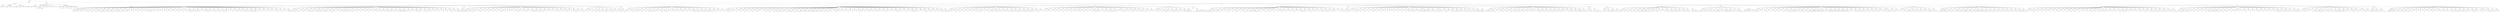 digraph Tree {
	"t0" [label = "TEI"];
	"t1" [label = "teiHeader"];
	"t2" [label = "fileDesc"];
	"t3" [label = "titleStmt"];
	"t4" [label = "title"];
	"t5" [label = "author"];
	"t6" [label = "publicationStmt"];
	"t7" [label = "editor"];
	"t8" [label = "publisher"];
	"t9" [label = "idno"];
	"t10" [label = "rights"];
	"t11" [label = "SourceDesc"];
	"t12" [label = "genre"];
	"t13" [label = "inspiration"];
	"t14" [label = "structure"];
	"t15" [label = "type"];
	"t16" [label = "periode"];
	"t17" [label = "taille"];
	"t18" [label = "permalien"];
	"t19" [label = "text"];
	"t20" [label = "front"];
	"t21" [label = "docTitle"];
	"t22" [label = "titlePart"];
	"t23" [label = "titlePart"];
	"t24" [label = "titlePart"];
	"t25" [label = "docDate"];
	"t26" [label = "docAuthor"];
	"t27" [label = "docImprint"];
	"t28" [label = "approbation"];
	"t29" [label = "head"];
	"t30" [label = "p"];
	"t31" [label = "signature"];
	"t32" [label = "editor"];
	"t33" [label = "div"];
	"t34" [label = "adresse"];
	"t35" [label = "head"];
	"t36" [label = "p"];
	"t37" [label = "p"];
	"t38" [label = "p"];
	"t39" [label = "p"];
	"t40" [label = "p"];
	"t41" [label = "p"];
	"t42" [label = "castList"];
	"t43" [label = "head"];
	"t44" [label = "castItem"];
	"t45" [label = "role"];
	"t46" [label = "castItem"];
	"t47" [label = "role"];
	"t48" [label = "castItem"];
	"t49" [label = "role"];
	"t50" [label = "castItem"];
	"t51" [label = "role"];
	"t52" [label = "castItem"];
	"t53" [label = "role"];
	"t54" [label = "castItem"];
	"t55" [label = "role"];
	"t56" [label = "castItem"];
	"t57" [label = "role"];
	"t58" [label = "set"];
	"t59" [label = "body"];
	"t60" [label = "div1"];
	"t61" [label = "head"];
	"t62" [label = "div2"];
	"t63" [label = "head"];
	"t64" [label = "sp"];
	"t65" [label = "speaker"];
	"t66" [label = "p"];
	"t67" [label = "s"];
	"t68" [label = "s"];
	"t69" [label = "s"];
	"t70" [label = "s"];
	"t71" [label = "div2"];
	"t72" [label = "head"];
	"t73" [label = "sp"];
	"t74" [label = "speaker"];
	"t75" [label = "p"];
	"t76" [label = "s"];
	"t77" [label = "s"];
	"t78" [label = "sp"];
	"t79" [label = "speaker"];
	"t80" [label = "p"];
	"t81" [label = "s"];
	"t82" [label = "sp"];
	"t83" [label = "speaker"];
	"t84" [label = "p"];
	"t85" [label = "s"];
	"t86" [label = "s"];
	"t87" [label = "sp"];
	"t88" [label = "speaker"];
	"t89" [label = "p"];
	"t90" [label = "s"];
	"t91" [label = "s"];
	"t92" [label = "sp"];
	"t93" [label = "speaker"];
	"t94" [label = "p"];
	"t95" [label = "s"];
	"t96" [label = "s"];
	"t97" [label = "sp"];
	"t98" [label = "speaker"];
	"t99" [label = "p"];
	"t100" [label = "s"];
	"t101" [label = "sp"];
	"t102" [label = "speaker"];
	"t103" [label = "p"];
	"t104" [label = "s"];
	"t105" [label = "s"];
	"t106" [label = "s"];
	"t107" [label = "s"];
	"t108" [label = "sp"];
	"t109" [label = "speaker"];
	"t110" [label = "p"];
	"t111" [label = "s"];
	"t112" [label = "s"];
	"t113" [label = "sp"];
	"t114" [label = "speaker"];
	"t115" [label = "p"];
	"t116" [label = "s"];
	"t117" [label = "s"];
	"t118" [label = "s"];
	"t119" [label = "sp"];
	"t120" [label = "speaker"];
	"t121" [label = "p"];
	"t122" [label = "s"];
	"t123" [label = "s"];
	"t124" [label = "s"];
	"t125" [label = "s"];
	"t126" [label = "sp"];
	"t127" [label = "speaker"];
	"t128" [label = "p"];
	"t129" [label = "s"];
	"t130" [label = "s"];
	"t131" [label = "sp"];
	"t132" [label = "speaker"];
	"t133" [label = "p"];
	"t134" [label = "s"];
	"t135" [label = "s"];
	"t136" [label = "sp"];
	"t137" [label = "speaker"];
	"t138" [label = "p"];
	"t139" [label = "s"];
	"t140" [label = "sp"];
	"t141" [label = "speaker"];
	"t142" [label = "p"];
	"t143" [label = "s"];
	"t144" [label = "sp"];
	"t145" [label = "speaker"];
	"t146" [label = "p"];
	"t147" [label = "s"];
	"t148" [label = "sp"];
	"t149" [label = "speaker"];
	"t150" [label = "p"];
	"t151" [label = "s"];
	"t152" [label = "sp"];
	"t153" [label = "speaker"];
	"t154" [label = "p"];
	"t155" [label = "s"];
	"t156" [label = "sp"];
	"t157" [label = "speaker"];
	"t158" [label = "p"];
	"t159" [label = "s"];
	"t160" [label = "s"];
	"t161" [label = "s"];
	"t162" [label = "sp"];
	"t163" [label = "speaker"];
	"t164" [label = "p"];
	"t165" [label = "s"];
	"t166" [label = "sp"];
	"t167" [label = "speaker"];
	"t168" [label = "p"];
	"t169" [label = "s"];
	"t170" [label = "sp"];
	"t171" [label = "speaker"];
	"t172" [label = "p"];
	"t173" [label = "s"];
	"t174" [label = "sp"];
	"t175" [label = "speaker"];
	"t176" [label = "p"];
	"t177" [label = "s"];
	"t178" [label = "sp"];
	"t179" [label = "speaker"];
	"t180" [label = "p"];
	"t181" [label = "s"];
	"t182" [label = "sp"];
	"t183" [label = "speaker"];
	"t184" [label = "p"];
	"t185" [label = "s"];
	"t186" [label = "sp"];
	"t187" [label = "speaker"];
	"t188" [label = "p"];
	"t189" [label = "s"];
	"t190" [label = "sp"];
	"t191" [label = "speaker"];
	"t192" [label = "p"];
	"t193" [label = "s"];
	"t194" [label = "sp"];
	"t195" [label = "speaker"];
	"t196" [label = "p"];
	"t197" [label = "s"];
	"t198" [label = "sp"];
	"t199" [label = "speaker"];
	"t200" [label = "p"];
	"t201" [label = "s"];
	"t202" [label = "s"];
	"t203" [label = "s"];
	"t204" [label = "sp"];
	"t205" [label = "speaker"];
	"t206" [label = "p"];
	"t207" [label = "s"];
	"t208" [label = "s"];
	"t209" [label = "s"];
	"t210" [label = "sp"];
	"t211" [label = "speaker"];
	"t212" [label = "p"];
	"t213" [label = "s"];
	"t214" [label = "sp"];
	"t215" [label = "speaker"];
	"t216" [label = "p"];
	"t217" [label = "s"];
	"t218" [label = "sp"];
	"t219" [label = "speaker"];
	"t220" [label = "p"];
	"t221" [label = "s"];
	"t222" [label = "s"];
	"t223" [label = "s"];
	"t224" [label = "sp"];
	"t225" [label = "speaker"];
	"t226" [label = "p"];
	"t227" [label = "s"];
	"t228" [label = "sp"];
	"t229" [label = "speaker"];
	"t230" [label = "p"];
	"t231" [label = "s"];
	"t232" [label = "s"];
	"t233" [label = "sp"];
	"t234" [label = "speaker"];
	"t235" [label = "p"];
	"t236" [label = "s"];
	"t237" [label = "s"];
	"t238" [label = "sp"];
	"t239" [label = "speaker"];
	"t240" [label = "p"];
	"t241" [label = "s"];
	"t242" [label = "s"];
	"t243" [label = "s"];
	"t244" [label = "sp"];
	"t245" [label = "speaker"];
	"t246" [label = "p"];
	"t247" [label = "s"];
	"t248" [label = "sp"];
	"t249" [label = "speaker"];
	"t250" [label = "p"];
	"t251" [label = "s"];
	"t252" [label = "sp"];
	"t253" [label = "speaker"];
	"t254" [label = "p"];
	"t255" [label = "s"];
	"t256" [label = "s"];
	"t257" [label = "sp"];
	"t258" [label = "speaker"];
	"t259" [label = "p"];
	"t260" [label = "s"];
	"t261" [label = "sp"];
	"t262" [label = "speaker"];
	"t263" [label = "p"];
	"t264" [label = "s"];
	"t265" [label = "s"];
	"t266" [label = "s"];
	"t267" [label = "sp"];
	"t268" [label = "speaker"];
	"t269" [label = "p"];
	"t270" [label = "s"];
	"t271" [label = "sp"];
	"t272" [label = "speaker"];
	"t273" [label = "p"];
	"t274" [label = "s"];
	"t275" [label = "s"];
	"t276" [label = "s"];
	"t277" [label = "s"];
	"t278" [label = "s"];
	"t279" [label = "sp"];
	"t280" [label = "speaker"];
	"t281" [label = "p"];
	"t282" [label = "s"];
	"t283" [label = "sp"];
	"t284" [label = "speaker"];
	"t285" [label = "p"];
	"t286" [label = "s"];
	"t287" [label = "sp"];
	"t288" [label = "speaker"];
	"t289" [label = "p"];
	"t290" [label = "s"];
	"t291" [label = "sp"];
	"t292" [label = "speaker"];
	"t293" [label = "p"];
	"t294" [label = "s"];
	"t295" [label = "sp"];
	"t296" [label = "speaker"];
	"t297" [label = "p"];
	"t298" [label = "s"];
	"t299" [label = "sp"];
	"t300" [label = "speaker"];
	"t301" [label = "p"];
	"t302" [label = "s"];
	"t303" [label = "s"];
	"t304" [label = "sp"];
	"t305" [label = "speaker"];
	"t306" [label = "p"];
	"t307" [label = "s"];
	"t308" [label = "s"];
	"t309" [label = "sp"];
	"t310" [label = "speaker"];
	"t311" [label = "p"];
	"t312" [label = "s"];
	"t313" [label = "sp"];
	"t314" [label = "speaker"];
	"t315" [label = "p"];
	"t316" [label = "s"];
	"t317" [label = "s"];
	"t318" [label = "s"];
	"t319" [label = "div2"];
	"t320" [label = "head"];
	"t321" [label = "sp"];
	"t322" [label = "speaker"];
	"t323" [label = "p"];
	"t324" [label = "s"];
	"t325" [label = "s"];
	"t326" [label = "s"];
	"t327" [label = "sp"];
	"t328" [label = "speaker"];
	"t329" [label = "p"];
	"t330" [label = "s"];
	"t331" [label = "s"];
	"t332" [label = "sp"];
	"t333" [label = "speaker"];
	"t334" [label = "p"];
	"t335" [label = "s"];
	"t336" [label = "s"];
	"t337" [label = "sp"];
	"t338" [label = "speaker"];
	"t339" [label = "p"];
	"t340" [label = "s"];
	"t341" [label = "sp"];
	"t342" [label = "speaker"];
	"t343" [label = "p"];
	"t344" [label = "s"];
	"t345" [label = "s"];
	"t346" [label = "s"];
	"t347" [label = "s"];
	"t348" [label = "sp"];
	"t349" [label = "speaker"];
	"t350" [label = "p"];
	"t351" [label = "s"];
	"t352" [label = "sp"];
	"t353" [label = "speaker"];
	"t354" [label = "p"];
	"t355" [label = "s"];
	"t356" [label = "s"];
	"t357" [label = "s"];
	"t358" [label = "s"];
	"t359" [label = "sp"];
	"t360" [label = "speaker"];
	"t361" [label = "p"];
	"t362" [label = "s"];
	"t363" [label = "s"];
	"t364" [label = "s"];
	"t365" [label = "sp"];
	"t366" [label = "speaker"];
	"t367" [label = "p"];
	"t368" [label = "s"];
	"t369" [label = "sp"];
	"t370" [label = "speaker"];
	"t371" [label = "p"];
	"t372" [label = "s"];
	"t373" [label = "s"];
	"t374" [label = "s"];
	"t375" [label = "sp"];
	"t376" [label = "speaker"];
	"t377" [label = "p"];
	"t378" [label = "s"];
	"t379" [label = "sp"];
	"t380" [label = "speaker"];
	"t381" [label = "p"];
	"t382" [label = "s"];
	"t383" [label = "sp"];
	"t384" [label = "speaker"];
	"t385" [label = "p"];
	"t386" [label = "s"];
	"t387" [label = "s"];
	"t388" [label = "s"];
	"t389" [label = "sp"];
	"t390" [label = "speaker"];
	"t391" [label = "p"];
	"t392" [label = "s"];
	"t393" [label = "s"];
	"t394" [label = "sp"];
	"t395" [label = "speaker"];
	"t396" [label = "p"];
	"t397" [label = "s"];
	"t398" [label = "s"];
	"t399" [label = "sp"];
	"t400" [label = "speaker"];
	"t401" [label = "p"];
	"t402" [label = "s"];
	"t403" [label = "sp"];
	"t404" [label = "speaker"];
	"t405" [label = "p"];
	"t406" [label = "s"];
	"t407" [label = "sp"];
	"t408" [label = "speaker"];
	"t409" [label = "p"];
	"t410" [label = "s"];
	"t411" [label = "sp"];
	"t412" [label = "speaker"];
	"t413" [label = "p"];
	"t414" [label = "s"];
	"t415" [label = "sp"];
	"t416" [label = "speaker"];
	"t417" [label = "p"];
	"t418" [label = "s"];
	"t419" [label = "sp"];
	"t420" [label = "speaker"];
	"t421" [label = "p"];
	"t422" [label = "s"];
	"t423" [label = "s"];
	"t424" [label = "sp"];
	"t425" [label = "speaker"];
	"t426" [label = "p"];
	"t427" [label = "s"];
	"t428" [label = "s"];
	"t429" [label = "sp"];
	"t430" [label = "speaker"];
	"t431" [label = "p"];
	"t432" [label = "s"];
	"t433" [label = "s"];
	"t434" [label = "sp"];
	"t435" [label = "speaker"];
	"t436" [label = "p"];
	"t437" [label = "s"];
	"t438" [label = "s"];
	"t439" [label = "s"];
	"t440" [label = "sp"];
	"t441" [label = "speaker"];
	"t442" [label = "p"];
	"t443" [label = "s"];
	"t444" [label = "s"];
	"t445" [label = "sp"];
	"t446" [label = "speaker"];
	"t447" [label = "p"];
	"t448" [label = "s"];
	"t449" [label = "sp"];
	"t450" [label = "speaker"];
	"t451" [label = "p"];
	"t452" [label = "s"];
	"t453" [label = "s"];
	"t454" [label = "s"];
	"t455" [label = "s"];
	"t456" [label = "s"];
	"t457" [label = "s"];
	"t458" [label = "sp"];
	"t459" [label = "speaker"];
	"t460" [label = "p"];
	"t461" [label = "s"];
	"t462" [label = "sp"];
	"t463" [label = "speaker"];
	"t464" [label = "p"];
	"t465" [label = "s"];
	"t466" [label = "sp"];
	"t467" [label = "speaker"];
	"t468" [label = "p"];
	"t469" [label = "s"];
	"t470" [label = "sp"];
	"t471" [label = "speaker"];
	"t472" [label = "p"];
	"t473" [label = "s"];
	"t474" [label = "s"];
	"t475" [label = "s"];
	"t476" [label = "sp"];
	"t477" [label = "speaker"];
	"t478" [label = "p"];
	"t479" [label = "s"];
	"t480" [label = "sp"];
	"t481" [label = "speaker"];
	"t482" [label = "p"];
	"t483" [label = "s"];
	"t484" [label = "s"];
	"t485" [label = "s"];
	"t486" [label = "sp"];
	"t487" [label = "speaker"];
	"t488" [label = "p"];
	"t489" [label = "s"];
	"t490" [label = "sp"];
	"t491" [label = "speaker"];
	"t492" [label = "p"];
	"t493" [label = "s"];
	"t494" [label = "sp"];
	"t495" [label = "speaker"];
	"t496" [label = "p"];
	"t497" [label = "s"];
	"t498" [label = "sp"];
	"t499" [label = "speaker"];
	"t500" [label = "p"];
	"t501" [label = "s"];
	"t502" [label = "sp"];
	"t503" [label = "speaker"];
	"t504" [label = "p"];
	"t505" [label = "s"];
	"t506" [label = "sp"];
	"t507" [label = "speaker"];
	"t508" [label = "p"];
	"t509" [label = "s"];
	"t510" [label = "s"];
	"t511" [label = "sp"];
	"t512" [label = "speaker"];
	"t513" [label = "p"];
	"t514" [label = "s"];
	"t515" [label = "sp"];
	"t516" [label = "speaker"];
	"t517" [label = "p"];
	"t518" [label = "s"];
	"t519" [label = "s"];
	"t520" [label = "div2"];
	"t521" [label = "head"];
	"t522" [label = "sp"];
	"t523" [label = "speaker"];
	"t524" [label = "p"];
	"t525" [label = "s"];
	"t526" [label = "s"];
	"t527" [label = "s"];
	"t528" [label = "s"];
	"t529" [label = "s"];
	"t530" [label = "s"];
	"t531" [label = "s"];
	"t532" [label = "div2"];
	"t533" [label = "head"];
	"t534" [label = "sp"];
	"t535" [label = "speaker"];
	"t536" [label = "p"];
	"t537" [label = "s"];
	"t538" [label = "sp"];
	"t539" [label = "speaker"];
	"t540" [label = "p"];
	"t541" [label = "s"];
	"t542" [label = "s"];
	"t543" [label = "sp"];
	"t544" [label = "speaker"];
	"t545" [label = "p"];
	"t546" [label = "s"];
	"t547" [label = "sp"];
	"t548" [label = "speaker"];
	"t549" [label = "p"];
	"t550" [label = "s"];
	"t551" [label = "s"];
	"t552" [label = "sp"];
	"t553" [label = "speaker"];
	"t554" [label = "p"];
	"t555" [label = "s"];
	"t556" [label = "sp"];
	"t557" [label = "speaker"];
	"t558" [label = "p"];
	"t559" [label = "s"];
	"t560" [label = "sp"];
	"t561" [label = "speaker"];
	"t562" [label = "p"];
	"t563" [label = "s"];
	"t564" [label = "sp"];
	"t565" [label = "speaker"];
	"t566" [label = "p"];
	"t567" [label = "s"];
	"t568" [label = "sp"];
	"t569" [label = "speaker"];
	"t570" [label = "p"];
	"t571" [label = "s"];
	"t572" [label = "s"];
	"t573" [label = "sp"];
	"t574" [label = "speaker"];
	"t575" [label = "p"];
	"t576" [label = "s"];
	"t577" [label = "sp"];
	"t578" [label = "speaker"];
	"t579" [label = "p"];
	"t580" [label = "s"];
	"t581" [label = "sp"];
	"t582" [label = "speaker"];
	"t583" [label = "p"];
	"t584" [label = "s"];
	"t585" [label = "sp"];
	"t586" [label = "speaker"];
	"t587" [label = "p"];
	"t588" [label = "s"];
	"t589" [label = "s"];
	"t590" [label = "sp"];
	"t591" [label = "speaker"];
	"t592" [label = "p"];
	"t593" [label = "s"];
	"t594" [label = "sp"];
	"t595" [label = "speaker"];
	"t596" [label = "p"];
	"t597" [label = "s"];
	"t598" [label = "s"];
	"t599" [label = "sp"];
	"t600" [label = "speaker"];
	"t601" [label = "p"];
	"t602" [label = "s"];
	"t603" [label = "sp"];
	"t604" [label = "speaker"];
	"t605" [label = "p"];
	"t606" [label = "s"];
	"t607" [label = "s"];
	"t608" [label = "s"];
	"t609" [label = "s"];
	"t610" [label = "sp"];
	"t611" [label = "speaker"];
	"t612" [label = "p"];
	"t613" [label = "s"];
	"t614" [label = "s"];
	"t615" [label = "sp"];
	"t616" [label = "speaker"];
	"t617" [label = "p"];
	"t618" [label = "s"];
	"t619" [label = "s"];
	"t620" [label = "sp"];
	"t621" [label = "speaker"];
	"t622" [label = "p"];
	"t623" [label = "s"];
	"t624" [label = "sp"];
	"t625" [label = "speaker"];
	"t626" [label = "p"];
	"t627" [label = "s"];
	"t628" [label = "sp"];
	"t629" [label = "speaker"];
	"t630" [label = "p"];
	"t631" [label = "s"];
	"t632" [label = "sp"];
	"t633" [label = "speaker"];
	"t634" [label = "p"];
	"t635" [label = "s"];
	"t636" [label = "s"];
	"t637" [label = "sp"];
	"t638" [label = "speaker"];
	"t639" [label = "p"];
	"t640" [label = "s"];
	"t641" [label = "sp"];
	"t642" [label = "speaker"];
	"t643" [label = "p"];
	"t644" [label = "s"];
	"t645" [label = "s"];
	"t646" [label = "sp"];
	"t647" [label = "speaker"];
	"t648" [label = "p"];
	"t649" [label = "s"];
	"t650" [label = "sp"];
	"t651" [label = "speaker"];
	"t652" [label = "p"];
	"t653" [label = "s"];
	"t654" [label = "s"];
	"t655" [label = "s"];
	"t656" [label = "sp"];
	"t657" [label = "speaker"];
	"t658" [label = "p"];
	"t659" [label = "s"];
	"t660" [label = "sp"];
	"t661" [label = "speaker"];
	"t662" [label = "p"];
	"t663" [label = "s"];
	"t664" [label = "s"];
	"t665" [label = "div2"];
	"t666" [label = "head"];
	"t667" [label = "sp"];
	"t668" [label = "speaker"];
	"t669" [label = "p"];
	"t670" [label = "s"];
	"t671" [label = "sp"];
	"t672" [label = "speaker"];
	"t673" [label = "p"];
	"t674" [label = "s"];
	"t675" [label = "sp"];
	"t676" [label = "speaker"];
	"t677" [label = "p"];
	"t678" [label = "s"];
	"t679" [label = "s"];
	"t680" [label = "sp"];
	"t681" [label = "speaker"];
	"t682" [label = "p"];
	"t683" [label = "s"];
	"t684" [label = "s"];
	"t685" [label = "s"];
	"t686" [label = "sp"];
	"t687" [label = "speaker"];
	"t688" [label = "p"];
	"t689" [label = "s"];
	"t690" [label = "s"];
	"t691" [label = "s"];
	"t692" [label = "s"];
	"t693" [label = "sp"];
	"t694" [label = "speaker"];
	"t695" [label = "p"];
	"t696" [label = "s"];
	"t697" [label = "sp"];
	"t698" [label = "speaker"];
	"t699" [label = "p"];
	"t700" [label = "s"];
	"t701" [label = "s"];
	"t702" [label = "s"];
	"t703" [label = "sp"];
	"t704" [label = "speaker"];
	"t705" [label = "p"];
	"t706" [label = "s"];
	"t707" [label = "sp"];
	"t708" [label = "speaker"];
	"t709" [label = "p"];
	"t710" [label = "s"];
	"t711" [label = "s"];
	"t712" [label = "s"];
	"t713" [label = "div2"];
	"t714" [label = "head"];
	"t715" [label = "sp"];
	"t716" [label = "speaker"];
	"t717" [label = "p"];
	"t718" [label = "s"];
	"t719" [label = "s"];
	"t720" [label = "div2"];
	"t721" [label = "head"];
	"t722" [label = "sp"];
	"t723" [label = "speaker"];
	"t724" [label = "p"];
	"t725" [label = "s"];
	"t726" [label = "sp"];
	"t727" [label = "speaker"];
	"t728" [label = "p"];
	"t729" [label = "s"];
	"t730" [label = "s"];
	"t731" [label = "sp"];
	"t732" [label = "speaker"];
	"t733" [label = "p"];
	"t734" [label = "s"];
	"t735" [label = "s"];
	"t736" [label = "sp"];
	"t737" [label = "speaker"];
	"t738" [label = "p"];
	"t739" [label = "s"];
	"t740" [label = "s"];
	"t741" [label = "sp"];
	"t742" [label = "speaker"];
	"t743" [label = "p"];
	"t744" [label = "s"];
	"t745" [label = "sp"];
	"t746" [label = "speaker"];
	"t747" [label = "p"];
	"t748" [label = "s"];
	"t749" [label = "s"];
	"t750" [label = "s"];
	"t751" [label = "sp"];
	"t752" [label = "speaker"];
	"t753" [label = "p"];
	"t754" [label = "s"];
	"t755" [label = "s"];
	"t756" [label = "sp"];
	"t757" [label = "speaker"];
	"t758" [label = "p"];
	"t759" [label = "s"];
	"t760" [label = "sp"];
	"t761" [label = "speaker"];
	"t762" [label = "p"];
	"t763" [label = "s"];
	"t764" [label = "s"];
	"t765" [label = "sp"];
	"t766" [label = "speaker"];
	"t767" [label = "p"];
	"t768" [label = "s"];
	"t769" [label = "s"];
	"t770" [label = "s"];
	"t771" [label = "sp"];
	"t772" [label = "speaker"];
	"t773" [label = "p"];
	"t774" [label = "s"];
	"t775" [label = "sp"];
	"t776" [label = "speaker"];
	"t777" [label = "p"];
	"t778" [label = "s"];
	"t779" [label = "s"];
	"t780" [label = "sp"];
	"t781" [label = "speaker"];
	"t782" [label = "p"];
	"t783" [label = "s"];
	"t784" [label = "sp"];
	"t785" [label = "speaker"];
	"t786" [label = "p"];
	"t787" [label = "s"];
	"t788" [label = "s"];
	"t789" [label = "sp"];
	"t790" [label = "speaker"];
	"t791" [label = "p"];
	"t792" [label = "s"];
	"t793" [label = "sp"];
	"t794" [label = "speaker"];
	"t795" [label = "p"];
	"t796" [label = "s"];
	"t797" [label = "sp"];
	"t798" [label = "speaker"];
	"t799" [label = "p"];
	"t800" [label = "s"];
	"t801" [label = "s"];
	"t802" [label = "s"];
	"t803" [label = "sp"];
	"t804" [label = "speaker"];
	"t805" [label = "p"];
	"t806" [label = "s"];
	"t807" [label = "s"];
	"t808" [label = "sp"];
	"t809" [label = "speaker"];
	"t810" [label = "p"];
	"t811" [label = "s"];
	"t812" [label = "s"];
	"t813" [label = "s"];
	"t814" [label = "s"];
	"t815" [label = "sp"];
	"t816" [label = "speaker"];
	"t817" [label = "p"];
	"t818" [label = "s"];
	"t819" [label = "s"];
	"t820" [label = "s"];
	"t821" [label = "s"];
	"t822" [label = "sp"];
	"t823" [label = "speaker"];
	"t824" [label = "p"];
	"t825" [label = "s"];
	"t826" [label = "sp"];
	"t827" [label = "speaker"];
	"t828" [label = "p"];
	"t829" [label = "s"];
	"t830" [label = "sp"];
	"t831" [label = "speaker"];
	"t832" [label = "p"];
	"t833" [label = "s"];
	"t834" [label = "sp"];
	"t835" [label = "speaker"];
	"t836" [label = "p"];
	"t837" [label = "s"];
	"t838" [label = "div1"];
	"t839" [label = "head"];
	"t840" [label = "div2"];
	"t841" [label = "head"];
	"t842" [label = "sp"];
	"t843" [label = "speaker"];
	"t844" [label = "p"];
	"t845" [label = "s"];
	"t846" [label = "s"];
	"t847" [label = "s"];
	"t848" [label = "sp"];
	"t849" [label = "speaker"];
	"t850" [label = "p"];
	"t851" [label = "s"];
	"t852" [label = "s"];
	"t853" [label = "sp"];
	"t854" [label = "speaker"];
	"t855" [label = "p"];
	"t856" [label = "s"];
	"t857" [label = "sp"];
	"t858" [label = "speaker"];
	"t859" [label = "p"];
	"t860" [label = "s"];
	"t861" [label = "sp"];
	"t862" [label = "speaker"];
	"t863" [label = "p"];
	"t864" [label = "s"];
	"t865" [label = "s"];
	"t866" [label = "sp"];
	"t867" [label = "speaker"];
	"t868" [label = "p"];
	"t869" [label = "s"];
	"t870" [label = "sp"];
	"t871" [label = "speaker"];
	"t872" [label = "p"];
	"t873" [label = "s"];
	"t874" [label = "s"];
	"t875" [label = "sp"];
	"t876" [label = "speaker"];
	"t877" [label = "p"];
	"t878" [label = "s"];
	"t879" [label = "s"];
	"t880" [label = "sp"];
	"t881" [label = "speaker"];
	"t882" [label = "p"];
	"t883" [label = "s"];
	"t884" [label = "sp"];
	"t885" [label = "speaker"];
	"t886" [label = "p"];
	"t887" [label = "s"];
	"t888" [label = "s"];
	"t889" [label = "sp"];
	"t890" [label = "speaker"];
	"t891" [label = "p"];
	"t892" [label = "s"];
	"t893" [label = "s"];
	"t894" [label = "sp"];
	"t895" [label = "speaker"];
	"t896" [label = "p"];
	"t897" [label = "s"];
	"t898" [label = "sp"];
	"t899" [label = "speaker"];
	"t900" [label = "p"];
	"t901" [label = "s"];
	"t902" [label = "s"];
	"t903" [label = "s"];
	"t904" [label = "s"];
	"t905" [label = "sp"];
	"t906" [label = "speaker"];
	"t907" [label = "p"];
	"t908" [label = "s"];
	"t909" [label = "s"];
	"t910" [label = "sp"];
	"t911" [label = "speaker"];
	"t912" [label = "p"];
	"t913" [label = "s"];
	"t914" [label = "sp"];
	"t915" [label = "speaker"];
	"t916" [label = "p"];
	"t917" [label = "s"];
	"t918" [label = "s"];
	"t919" [label = "s"];
	"t920" [label = "s"];
	"t921" [label = "sp"];
	"t922" [label = "speaker"];
	"t923" [label = "p"];
	"t924" [label = "s"];
	"t925" [label = "s"];
	"t926" [label = "sp"];
	"t927" [label = "speaker"];
	"t928" [label = "p"];
	"t929" [label = "s"];
	"t930" [label = "sp"];
	"t931" [label = "speaker"];
	"t932" [label = "p"];
	"t933" [label = "s"];
	"t934" [label = "s"];
	"t935" [label = "sp"];
	"t936" [label = "speaker"];
	"t937" [label = "p"];
	"t938" [label = "s"];
	"t939" [label = "s"];
	"t940" [label = "s"];
	"t941" [label = "s"];
	"t942" [label = "sp"];
	"t943" [label = "speaker"];
	"t944" [label = "p"];
	"t945" [label = "s"];
	"t946" [label = "s"];
	"t947" [label = "s"];
	"t948" [label = "s"];
	"t949" [label = "s"];
	"t950" [label = "s"];
	"t951" [label = "sp"];
	"t952" [label = "speaker"];
	"t953" [label = "p"];
	"t954" [label = "s"];
	"t955" [label = "s"];
	"t956" [label = "sp"];
	"t957" [label = "speaker"];
	"t958" [label = "p"];
	"t959" [label = "s"];
	"t960" [label = "s"];
	"t961" [label = "sp"];
	"t962" [label = "speaker"];
	"t963" [label = "p"];
	"t964" [label = "s"];
	"t965" [label = "s"];
	"t966" [label = "sp"];
	"t967" [label = "speaker"];
	"t968" [label = "p"];
	"t969" [label = "s"];
	"t970" [label = "s"];
	"t971" [label = "sp"];
	"t972" [label = "speaker"];
	"t973" [label = "p"];
	"t974" [label = "s"];
	"t975" [label = "sp"];
	"t976" [label = "speaker"];
	"t977" [label = "p"];
	"t978" [label = "s"];
	"t979" [label = "s"];
	"t980" [label = "sp"];
	"t981" [label = "speaker"];
	"t982" [label = "p"];
	"t983" [label = "s"];
	"t984" [label = "sp"];
	"t985" [label = "speaker"];
	"t986" [label = "p"];
	"t987" [label = "s"];
	"t988" [label = "sp"];
	"t989" [label = "speaker"];
	"t990" [label = "p"];
	"t991" [label = "s"];
	"t992" [label = "sp"];
	"t993" [label = "speaker"];
	"t994" [label = "p"];
	"t995" [label = "s"];
	"t996" [label = "sp"];
	"t997" [label = "speaker"];
	"t998" [label = "p"];
	"t999" [label = "s"];
	"t1000" [label = "sp"];
	"t1001" [label = "speaker"];
	"t1002" [label = "p"];
	"t1003" [label = "s"];
	"t1004" [label = "s"];
	"t1005" [label = "sp"];
	"t1006" [label = "speaker"];
	"t1007" [label = "p"];
	"t1008" [label = "s"];
	"t1009" [label = "sp"];
	"t1010" [label = "speaker"];
	"t1011" [label = "p"];
	"t1012" [label = "s"];
	"t1013" [label = "s"];
	"t1014" [label = "sp"];
	"t1015" [label = "speaker"];
	"t1016" [label = "p"];
	"t1017" [label = "s"];
	"t1018" [label = "sp"];
	"t1019" [label = "speaker"];
	"t1020" [label = "p"];
	"t1021" [label = "s"];
	"t1022" [label = "s"];
	"t1023" [label = "sp"];
	"t1024" [label = "speaker"];
	"t1025" [label = "p"];
	"t1026" [label = "s"];
	"t1027" [label = "sp"];
	"t1028" [label = "speaker"];
	"t1029" [label = "p"];
	"t1030" [label = "s"];
	"t1031" [label = "s"];
	"t1032" [label = "sp"];
	"t1033" [label = "speaker"];
	"t1034" [label = "p"];
	"t1035" [label = "s"];
	"t1036" [label = "sp"];
	"t1037" [label = "speaker"];
	"t1038" [label = "p"];
	"t1039" [label = "s"];
	"t1040" [label = "sp"];
	"t1041" [label = "speaker"];
	"t1042" [label = "p"];
	"t1043" [label = "s"];
	"t1044" [label = "s"];
	"t1045" [label = "s"];
	"t1046" [label = "sp"];
	"t1047" [label = "speaker"];
	"t1048" [label = "p"];
	"t1049" [label = "s"];
	"t1050" [label = "sp"];
	"t1051" [label = "speaker"];
	"t1052" [label = "p"];
	"t1053" [label = "s"];
	"t1054" [label = "sp"];
	"t1055" [label = "speaker"];
	"t1056" [label = "p"];
	"t1057" [label = "s"];
	"t1058" [label = "sp"];
	"t1059" [label = "speaker"];
	"t1060" [label = "p"];
	"t1061" [label = "s"];
	"t1062" [label = "s"];
	"t1063" [label = "s"];
	"t1064" [label = "s"];
	"t1065" [label = "sp"];
	"t1066" [label = "speaker"];
	"t1067" [label = "p"];
	"t1068" [label = "s"];
	"t1069" [label = "sp"];
	"t1070" [label = "speaker"];
	"t1071" [label = "p"];
	"t1072" [label = "s"];
	"t1073" [label = "sp"];
	"t1074" [label = "speaker"];
	"t1075" [label = "p"];
	"t1076" [label = "s"];
	"t1077" [label = "s"];
	"t1078" [label = "sp"];
	"t1079" [label = "speaker"];
	"t1080" [label = "p"];
	"t1081" [label = "s"];
	"t1082" [label = "s"];
	"t1083" [label = "sp"];
	"t1084" [label = "speaker"];
	"t1085" [label = "p"];
	"t1086" [label = "s"];
	"t1087" [label = "sp"];
	"t1088" [label = "speaker"];
	"t1089" [label = "p"];
	"t1090" [label = "s"];
	"t1091" [label = "sp"];
	"t1092" [label = "speaker"];
	"t1093" [label = "p"];
	"t1094" [label = "s"];
	"t1095" [label = "s"];
	"t1096" [label = "sp"];
	"t1097" [label = "speaker"];
	"t1098" [label = "p"];
	"t1099" [label = "s"];
	"t1100" [label = "s"];
	"t1101" [label = "s"];
	"t1102" [label = "s"];
	"t1103" [label = "div2"];
	"t1104" [label = "head"];
	"t1105" [label = "sp"];
	"t1106" [label = "speaker"];
	"t1107" [label = "p"];
	"t1108" [label = "s"];
	"t1109" [label = "sp"];
	"t1110" [label = "speaker"];
	"t1111" [label = "p"];
	"t1112" [label = "s"];
	"t1113" [label = "s"];
	"t1114" [label = "sp"];
	"t1115" [label = "speaker"];
	"t1116" [label = "p"];
	"t1117" [label = "s"];
	"t1118" [label = "sp"];
	"t1119" [label = "speaker"];
	"t1120" [label = "p"];
	"t1121" [label = "s"];
	"t1122" [label = "sp"];
	"t1123" [label = "speaker"];
	"t1124" [label = "p"];
	"t1125" [label = "s"];
	"t1126" [label = "sp"];
	"t1127" [label = "speaker"];
	"t1128" [label = "p"];
	"t1129" [label = "s"];
	"t1130" [label = "sp"];
	"t1131" [label = "speaker"];
	"t1132" [label = "p"];
	"t1133" [label = "s"];
	"t1134" [label = "sp"];
	"t1135" [label = "speaker"];
	"t1136" [label = "p"];
	"t1137" [label = "s"];
	"t1138" [label = "s"];
	"t1139" [label = "s"];
	"t1140" [label = "sp"];
	"t1141" [label = "speaker"];
	"t1142" [label = "p"];
	"t1143" [label = "s"];
	"t1144" [label = "sp"];
	"t1145" [label = "speaker"];
	"t1146" [label = "p"];
	"t1147" [label = "s"];
	"t1148" [label = "sp"];
	"t1149" [label = "speaker"];
	"t1150" [label = "p"];
	"t1151" [label = "s"];
	"t1152" [label = "s"];
	"t1153" [label = "sp"];
	"t1154" [label = "speaker"];
	"t1155" [label = "p"];
	"t1156" [label = "s"];
	"t1157" [label = "s"];
	"t1158" [label = "s"];
	"t1159" [label = "sp"];
	"t1160" [label = "speaker"];
	"t1161" [label = "p"];
	"t1162" [label = "s"];
	"t1163" [label = "s"];
	"t1164" [label = "sp"];
	"t1165" [label = "speaker"];
	"t1166" [label = "p"];
	"t1167" [label = "s"];
	"t1168" [label = "s"];
	"t1169" [label = "sp"];
	"t1170" [label = "speaker"];
	"t1171" [label = "p"];
	"t1172" [label = "s"];
	"t1173" [label = "sp"];
	"t1174" [label = "speaker"];
	"t1175" [label = "p"];
	"t1176" [label = "s"];
	"t1177" [label = "s"];
	"t1178" [label = "s"];
	"t1179" [label = "s"];
	"t1180" [label = "sp"];
	"t1181" [label = "speaker"];
	"t1182" [label = "p"];
	"t1183" [label = "s"];
	"t1184" [label = "s"];
	"t1185" [label = "s"];
	"t1186" [label = "sp"];
	"t1187" [label = "speaker"];
	"t1188" [label = "p"];
	"t1189" [label = "s"];
	"t1190" [label = "sp"];
	"t1191" [label = "speaker"];
	"t1192" [label = "p"];
	"t1193" [label = "s"];
	"t1194" [label = "s"];
	"t1195" [label = "s"];
	"t1196" [label = "s"];
	"t1197" [label = "sp"];
	"t1198" [label = "speaker"];
	"t1199" [label = "p"];
	"t1200" [label = "s"];
	"t1201" [label = "s"];
	"t1202" [label = "s"];
	"t1203" [label = "sp"];
	"t1204" [label = "speaker"];
	"t1205" [label = "p"];
	"t1206" [label = "s"];
	"t1207" [label = "sp"];
	"t1208" [label = "speaker"];
	"t1209" [label = "p"];
	"t1210" [label = "s"];
	"t1211" [label = "s"];
	"t1212" [label = "sp"];
	"t1213" [label = "speaker"];
	"t1214" [label = "p"];
	"t1215" [label = "s"];
	"t1216" [label = "div2"];
	"t1217" [label = "head"];
	"t1218" [label = "sp"];
	"t1219" [label = "speaker"];
	"t1220" [label = "p"];
	"t1221" [label = "s"];
	"t1222" [label = "sp"];
	"t1223" [label = "speaker"];
	"t1224" [label = "p"];
	"t1225" [label = "s"];
	"t1226" [label = "sp"];
	"t1227" [label = "speaker"];
	"t1228" [label = "p"];
	"t1229" [label = "s"];
	"t1230" [label = "sp"];
	"t1231" [label = "speaker"];
	"t1232" [label = "p"];
	"t1233" [label = "s"];
	"t1234" [label = "sp"];
	"t1235" [label = "speaker"];
	"t1236" [label = "p"];
	"t1237" [label = "s"];
	"t1238" [label = "sp"];
	"t1239" [label = "speaker"];
	"t1240" [label = "p"];
	"t1241" [label = "s"];
	"t1242" [label = "sp"];
	"t1243" [label = "speaker"];
	"t1244" [label = "p"];
	"t1245" [label = "s"];
	"t1246" [label = "sp"];
	"t1247" [label = "speaker"];
	"t1248" [label = "p"];
	"t1249" [label = "s"];
	"t1250" [label = "sp"];
	"t1251" [label = "speaker"];
	"t1252" [label = "p"];
	"t1253" [label = "s"];
	"t1254" [label = "s"];
	"t1255" [label = "sp"];
	"t1256" [label = "speaker"];
	"t1257" [label = "p"];
	"t1258" [label = "s"];
	"t1259" [label = "sp"];
	"t1260" [label = "speaker"];
	"t1261" [label = "p"];
	"t1262" [label = "s"];
	"t1263" [label = "sp"];
	"t1264" [label = "speaker"];
	"t1265" [label = "p"];
	"t1266" [label = "s"];
	"t1267" [label = "sp"];
	"t1268" [label = "speaker"];
	"t1269" [label = "p"];
	"t1270" [label = "s"];
	"t1271" [label = "s"];
	"t1272" [label = "s"];
	"t1273" [label = "s"];
	"t1274" [label = "sp"];
	"t1275" [label = "speaker"];
	"t1276" [label = "p"];
	"t1277" [label = "s"];
	"t1278" [label = "sp"];
	"t1279" [label = "speaker"];
	"t1280" [label = "p"];
	"t1281" [label = "s"];
	"t1282" [label = "s"];
	"t1283" [label = "sp"];
	"t1284" [label = "speaker"];
	"t1285" [label = "p"];
	"t1286" [label = "s"];
	"t1287" [label = "sp"];
	"t1288" [label = "speaker"];
	"t1289" [label = "p"];
	"t1290" [label = "s"];
	"t1291" [label = "s"];
	"t1292" [label = "s"];
	"t1293" [label = "s"];
	"t1294" [label = "s"];
	"t1295" [label = "sp"];
	"t1296" [label = "speaker"];
	"t1297" [label = "p"];
	"t1298" [label = "s"];
	"t1299" [label = "sp"];
	"t1300" [label = "speaker"];
	"t1301" [label = "p"];
	"t1302" [label = "s"];
	"t1303" [label = "stage"];
	"t1304" [label = "p"];
	"t1305" [label = "s"];
	"t1306" [label = "s"];
	"t1307" [label = "sp"];
	"t1308" [label = "speaker"];
	"t1309" [label = "p"];
	"t1310" [label = "s"];
	"t1311" [label = "sp"];
	"t1312" [label = "speaker"];
	"t1313" [label = "p"];
	"t1314" [label = "s"];
	"t1315" [label = "s"];
	"t1316" [label = "sp"];
	"t1317" [label = "speaker"];
	"t1318" [label = "p"];
	"t1319" [label = "s"];
	"t1320" [label = "sp"];
	"t1321" [label = "speaker"];
	"t1322" [label = "p"];
	"t1323" [label = "s"];
	"t1324" [label = "s"];
	"t1325" [label = "s"];
	"t1326" [label = "sp"];
	"t1327" [label = "speaker"];
	"t1328" [label = "p"];
	"t1329" [label = "s"];
	"t1330" [label = "s"];
	"t1331" [label = "sp"];
	"t1332" [label = "speaker"];
	"t1333" [label = "p"];
	"t1334" [label = "s"];
	"t1335" [label = "sp"];
	"t1336" [label = "speaker"];
	"t1337" [label = "p"];
	"t1338" [label = "s"];
	"t1339" [label = "div2"];
	"t1340" [label = "head"];
	"t1341" [label = "sp"];
	"t1342" [label = "speaker"];
	"t1343" [label = "p"];
	"t1344" [label = "s"];
	"t1345" [label = "s"];
	"t1346" [label = "sp"];
	"t1347" [label = "speaker"];
	"t1348" [label = "p"];
	"t1349" [label = "s"];
	"t1350" [label = "sp"];
	"t1351" [label = "speaker"];
	"t1352" [label = "p"];
	"t1353" [label = "s"];
	"t1354" [label = "s"];
	"t1355" [label = "s"];
	"t1356" [label = "s"];
	"t1357" [label = "sp"];
	"t1358" [label = "speaker"];
	"t1359" [label = "p"];
	"t1360" [label = "s"];
	"t1361" [label = "sp"];
	"t1362" [label = "speaker"];
	"t1363" [label = "p"];
	"t1364" [label = "s"];
	"t1365" [label = "s"];
	"t1366" [label = "s"];
	"t1367" [label = "sp"];
	"t1368" [label = "speaker"];
	"t1369" [label = "p"];
	"t1370" [label = "s"];
	"t1371" [label = "s"];
	"t1372" [label = "sp"];
	"t1373" [label = "speaker"];
	"t1374" [label = "p"];
	"t1375" [label = "s"];
	"t1376" [label = "sp"];
	"t1377" [label = "speaker"];
	"t1378" [label = "p"];
	"t1379" [label = "s"];
	"t1380" [label = "sp"];
	"t1381" [label = "speaker"];
	"t1382" [label = "p"];
	"t1383" [label = "s"];
	"t1384" [label = "s"];
	"t1385" [label = "s"];
	"t1386" [label = "s"];
	"t1387" [label = "s"];
	"t1388" [label = "s"];
	"t1389" [label = "div2"];
	"t1390" [label = "head"];
	"t1391" [label = "sp"];
	"t1392" [label = "speaker"];
	"t1393" [label = "p"];
	"t1394" [label = "s"];
	"t1395" [label = "s"];
	"t1396" [label = "s"];
	"t1397" [label = "s"];
	"t1398" [label = "s"];
	"t1399" [label = "s"];
	"t1400" [label = "s"];
	"t1401" [label = "s"];
	"t1402" [label = "s"];
	"t1403" [label = "s"];
	"t1404" [label = "s"];
	"t1405" [label = "s"];
	"t1406" [label = "div1"];
	"t1407" [label = "head"];
	"t1408" [label = "div2"];
	"t1409" [label = "head"];
	"t1410" [label = "sp"];
	"t1411" [label = "speaker"];
	"t1412" [label = "p"];
	"t1413" [label = "s"];
	"t1414" [label = "sp"];
	"t1415" [label = "speaker"];
	"t1416" [label = "p"];
	"t1417" [label = "s"];
	"t1418" [label = "s"];
	"t1419" [label = "s"];
	"t1420" [label = "sp"];
	"t1421" [label = "speaker"];
	"t1422" [label = "p"];
	"t1423" [label = "s"];
	"t1424" [label = "sp"];
	"t1425" [label = "speaker"];
	"t1426" [label = "p"];
	"t1427" [label = "s"];
	"t1428" [label = "sp"];
	"t1429" [label = "speaker"];
	"t1430" [label = "p"];
	"t1431" [label = "s"];
	"t1432" [label = "s"];
	"t1433" [label = "sp"];
	"t1434" [label = "speaker"];
	"t1435" [label = "p"];
	"t1436" [label = "s"];
	"t1437" [label = "sp"];
	"t1438" [label = "speaker"];
	"t1439" [label = "p"];
	"t1440" [label = "s"];
	"t1441" [label = "s"];
	"t1442" [label = "sp"];
	"t1443" [label = "speaker"];
	"t1444" [label = "p"];
	"t1445" [label = "s"];
	"t1446" [label = "sp"];
	"t1447" [label = "speaker"];
	"t1448" [label = "p"];
	"t1449" [label = "s"];
	"t1450" [label = "s"];
	"t1451" [label = "sp"];
	"t1452" [label = "speaker"];
	"t1453" [label = "p"];
	"t1454" [label = "s"];
	"t1455" [label = "s"];
	"t1456" [label = "sp"];
	"t1457" [label = "speaker"];
	"t1458" [label = "p"];
	"t1459" [label = "s"];
	"t1460" [label = "s"];
	"t1461" [label = "s"];
	"t1462" [label = "s"];
	"t1463" [label = "s"];
	"t1464" [label = "s"];
	"t1465" [label = "sp"];
	"t1466" [label = "speaker"];
	"t1467" [label = "p"];
	"t1468" [label = "s"];
	"t1469" [label = "sp"];
	"t1470" [label = "speaker"];
	"t1471" [label = "p"];
	"t1472" [label = "s"];
	"t1473" [label = "sp"];
	"t1474" [label = "speaker"];
	"t1475" [label = "p"];
	"t1476" [label = "s"];
	"t1477" [label = "s"];
	"t1478" [label = "sp"];
	"t1479" [label = "speaker"];
	"t1480" [label = "p"];
	"t1481" [label = "s"];
	"t1482" [label = "s"];
	"t1483" [label = "sp"];
	"t1484" [label = "speaker"];
	"t1485" [label = "p"];
	"t1486" [label = "s"];
	"t1487" [label = "sp"];
	"t1488" [label = "speaker"];
	"t1489" [label = "p"];
	"t1490" [label = "s"];
	"t1491" [label = "sp"];
	"t1492" [label = "speaker"];
	"t1493" [label = "p"];
	"t1494" [label = "s"];
	"t1495" [label = "s"];
	"t1496" [label = "sp"];
	"t1497" [label = "speaker"];
	"t1498" [label = "p"];
	"t1499" [label = "s"];
	"t1500" [label = "sp"];
	"t1501" [label = "speaker"];
	"t1502" [label = "p"];
	"t1503" [label = "s"];
	"t1504" [label = "sp"];
	"t1505" [label = "speaker"];
	"t1506" [label = "p"];
	"t1507" [label = "s"];
	"t1508" [label = "s"];
	"t1509" [label = "sp"];
	"t1510" [label = "speaker"];
	"t1511" [label = "p"];
	"t1512" [label = "s"];
	"t1513" [label = "sp"];
	"t1514" [label = "speaker"];
	"t1515" [label = "p"];
	"t1516" [label = "s"];
	"t1517" [label = "s"];
	"t1518" [label = "s"];
	"t1519" [label = "sp"];
	"t1520" [label = "speaker"];
	"t1521" [label = "p"];
	"t1522" [label = "s"];
	"t1523" [label = "sp"];
	"t1524" [label = "speaker"];
	"t1525" [label = "p"];
	"t1526" [label = "s"];
	"t1527" [label = "s"];
	"t1528" [label = "sp"];
	"t1529" [label = "speaker"];
	"t1530" [label = "p"];
	"t1531" [label = "s"];
	"t1532" [label = "s"];
	"t1533" [label = "sp"];
	"t1534" [label = "speaker"];
	"t1535" [label = "p"];
	"t1536" [label = "s"];
	"t1537" [label = "sp"];
	"t1538" [label = "speaker"];
	"t1539" [label = "p"];
	"t1540" [label = "s"];
	"t1541" [label = "s"];
	"t1542" [label = "s"];
	"t1543" [label = "sp"];
	"t1544" [label = "speaker"];
	"t1545" [label = "p"];
	"t1546" [label = "s"];
	"t1547" [label = "s"];
	"t1548" [label = "s"];
	"t1549" [label = "sp"];
	"t1550" [label = "speaker"];
	"t1551" [label = "p"];
	"t1552" [label = "s"];
	"t1553" [label = "s"];
	"t1554" [label = "sp"];
	"t1555" [label = "speaker"];
	"t1556" [label = "p"];
	"t1557" [label = "s"];
	"t1558" [label = "sp"];
	"t1559" [label = "speaker"];
	"t1560" [label = "p"];
	"t1561" [label = "s"];
	"t1562" [label = "sp"];
	"t1563" [label = "speaker"];
	"t1564" [label = "p"];
	"t1565" [label = "s"];
	"t1566" [label = "s"];
	"t1567" [label = "div2"];
	"t1568" [label = "head"];
	"t1569" [label = "sp"];
	"t1570" [label = "speaker"];
	"t1571" [label = "p"];
	"t1572" [label = "s"];
	"t1573" [label = "s"];
	"t1574" [label = "s"];
	"t1575" [label = "div2"];
	"t1576" [label = "head"];
	"t1577" [label = "sp"];
	"t1578" [label = "speaker"];
	"t1579" [label = "p"];
	"t1580" [label = "s"];
	"t1581" [label = "sp"];
	"t1582" [label = "speaker"];
	"t1583" [label = "p"];
	"t1584" [label = "s"];
	"t1585" [label = "s"];
	"t1586" [label = "sp"];
	"t1587" [label = "speaker"];
	"t1588" [label = "p"];
	"t1589" [label = "s"];
	"t1590" [label = "sp"];
	"t1591" [label = "speaker"];
	"t1592" [label = "p"];
	"t1593" [label = "s"];
	"t1594" [label = "s"];
	"t1595" [label = "sp"];
	"t1596" [label = "speaker"];
	"t1597" [label = "p"];
	"t1598" [label = "s"];
	"t1599" [label = "sp"];
	"t1600" [label = "speaker"];
	"t1601" [label = "p"];
	"t1602" [label = "s"];
	"t1603" [label = "s"];
	"t1604" [label = "sp"];
	"t1605" [label = "speaker"];
	"t1606" [label = "p"];
	"t1607" [label = "s"];
	"t1608" [label = "sp"];
	"t1609" [label = "speaker"];
	"t1610" [label = "p"];
	"t1611" [label = "s"];
	"t1612" [label = "sp"];
	"t1613" [label = "speaker"];
	"t1614" [label = "p"];
	"t1615" [label = "s"];
	"t1616" [label = "sp"];
	"t1617" [label = "speaker"];
	"t1618" [label = "p"];
	"t1619" [label = "s"];
	"t1620" [label = "sp"];
	"t1621" [label = "speaker"];
	"t1622" [label = "p"];
	"t1623" [label = "s"];
	"t1624" [label = "sp"];
	"t1625" [label = "speaker"];
	"t1626" [label = "p"];
	"t1627" [label = "s"];
	"t1628" [label = "sp"];
	"t1629" [label = "speaker"];
	"t1630" [label = "p"];
	"t1631" [label = "s"];
	"t1632" [label = "sp"];
	"t1633" [label = "speaker"];
	"t1634" [label = "p"];
	"t1635" [label = "s"];
	"t1636" [label = "sp"];
	"t1637" [label = "speaker"];
	"t1638" [label = "p"];
	"t1639" [label = "s"];
	"t1640" [label = "s"];
	"t1641" [label = "sp"];
	"t1642" [label = "speaker"];
	"t1643" [label = "p"];
	"t1644" [label = "s"];
	"t1645" [label = "s"];
	"t1646" [label = "s"];
	"t1647" [label = "sp"];
	"t1648" [label = "speaker"];
	"t1649" [label = "p"];
	"t1650" [label = "s"];
	"t1651" [label = "sp"];
	"t1652" [label = "speaker"];
	"t1653" [label = "p"];
	"t1654" [label = "s"];
	"t1655" [label = "stage"];
	"t1656" [label = "p"];
	"t1657" [label = "s"];
	"t1658" [label = "s"];
	"t1659" [label = "s"];
	"t1660" [label = "s"];
	"t1661" [label = "s"];
	"t1662" [label = "s"];
	"t1663" [label = "sp"];
	"t1664" [label = "speaker"];
	"t1665" [label = "p"];
	"t1666" [label = "s"];
	"t1667" [label = "sp"];
	"t1668" [label = "speaker"];
	"t1669" [label = "p"];
	"t1670" [label = "s"];
	"t1671" [label = "s"];
	"t1672" [label = "s"];
	"t1673" [label = "sp"];
	"t1674" [label = "speaker"];
	"t1675" [label = "p"];
	"t1676" [label = "s"];
	"t1677" [label = "s"];
	"t1678" [label = "s"];
	"t1679" [label = "stage"];
	"t1680" [label = "p"];
	"t1681" [label = "s"];
	"t1682" [label = "sp"];
	"t1683" [label = "speaker"];
	"t1684" [label = "p"];
	"t1685" [label = "s"];
	"t1686" [label = "s"];
	"t1687" [label = "sp"];
	"t1688" [label = "speaker"];
	"t1689" [label = "p"];
	"t1690" [label = "s"];
	"t1691" [label = "sp"];
	"t1692" [label = "speaker"];
	"t1693" [label = "p"];
	"t1694" [label = "s"];
	"t1695" [label = "s"];
	"t1696" [label = "sp"];
	"t1697" [label = "speaker"];
	"t1698" [label = "p"];
	"t1699" [label = "s"];
	"t1700" [label = "s"];
	"t1701" [label = "s"];
	"t1702" [label = "s"];
	"t1703" [label = "sp"];
	"t1704" [label = "speaker"];
	"t1705" [label = "p"];
	"t1706" [label = "s"];
	"t1707" [label = "s"];
	"t1708" [label = "sp"];
	"t1709" [label = "speaker"];
	"t1710" [label = "p"];
	"t1711" [label = "s"];
	"t1712" [label = "s"];
	"t1713" [label = "s"];
	"t1714" [label = "sp"];
	"t1715" [label = "speaker"];
	"t1716" [label = "p"];
	"t1717" [label = "s"];
	"t1718" [label = "s"];
	"t1719" [label = "sp"];
	"t1720" [label = "speaker"];
	"t1721" [label = "p"];
	"t1722" [label = "s"];
	"t1723" [label = "sp"];
	"t1724" [label = "speaker"];
	"t1725" [label = "p"];
	"t1726" [label = "s"];
	"t1727" [label = "s"];
	"t1728" [label = "s"];
	"t1729" [label = "s"];
	"t1730" [label = "s"];
	"t1731" [label = "s"];
	"t1732" [label = "s"];
	"t1733" [label = "s"];
	"t1734" [label = "sp"];
	"t1735" [label = "speaker"];
	"t1736" [label = "p"];
	"t1737" [label = "s"];
	"t1738" [label = "s"];
	"t1739" [label = "s"];
	"t1740" [label = "div2"];
	"t1741" [label = "head"];
	"t1742" [label = "sp"];
	"t1743" [label = "speaker"];
	"t1744" [label = "p"];
	"t1745" [label = "s"];
	"t1746" [label = "s"];
	"t1747" [label = "sp"];
	"t1748" [label = "speaker"];
	"t1749" [label = "p"];
	"t1750" [label = "s"];
	"t1751" [label = "sp"];
	"t1752" [label = "speaker"];
	"t1753" [label = "p"];
	"t1754" [label = "s"];
	"t1755" [label = "sp"];
	"t1756" [label = "speaker"];
	"t1757" [label = "p"];
	"t1758" [label = "s"];
	"t1759" [label = "s"];
	"t1760" [label = "sp"];
	"t1761" [label = "speaker"];
	"t1762" [label = "p"];
	"t1763" [label = "s"];
	"t1764" [label = "s"];
	"t1765" [label = "sp"];
	"t1766" [label = "speaker"];
	"t1767" [label = "p"];
	"t1768" [label = "s"];
	"t1769" [label = "s"];
	"t1770" [label = "sp"];
	"t1771" [label = "speaker"];
	"t1772" [label = "p"];
	"t1773" [label = "s"];
	"t1774" [label = "s"];
	"t1775" [label = "s"];
	"t1776" [label = "sp"];
	"t1777" [label = "speaker"];
	"t1778" [label = "p"];
	"t1779" [label = "s"];
	"t1780" [label = "s"];
	"t1781" [label = "sp"];
	"t1782" [label = "speaker"];
	"t1783" [label = "p"];
	"t1784" [label = "s"];
	"t1785" [label = "s"];
	"t1786" [label = "sp"];
	"t1787" [label = "speaker"];
	"t1788" [label = "p"];
	"t1789" [label = "s"];
	"t1790" [label = "s"];
	"t1791" [label = "sp"];
	"t1792" [label = "speaker"];
	"t1793" [label = "p"];
	"t1794" [label = "s"];
	"t1795" [label = "s"];
	"t1796" [label = "sp"];
	"t1797" [label = "speaker"];
	"t1798" [label = "p"];
	"t1799" [label = "s"];
	"t1800" [label = "sp"];
	"t1801" [label = "speaker"];
	"t1802" [label = "p"];
	"t1803" [label = "s"];
	"t1804" [label = "s"];
	"t1805" [label = "s"];
	"t1806" [label = "sp"];
	"t1807" [label = "speaker"];
	"t1808" [label = "p"];
	"t1809" [label = "s"];
	"t1810" [label = "s"];
	"t1811" [label = "sp"];
	"t1812" [label = "speaker"];
	"t1813" [label = "p"];
	"t1814" [label = "s"];
	"t1815" [label = "s"];
	"t1816" [label = "s"];
	"t1817" [label = "sp"];
	"t1818" [label = "speaker"];
	"t1819" [label = "p"];
	"t1820" [label = "s"];
	"t1821" [label = "s"];
	"t1822" [label = "s"];
	"t1823" [label = "sp"];
	"t1824" [label = "speaker"];
	"t1825" [label = "p"];
	"t1826" [label = "s"];
	"t1827" [label = "s"];
	"t1828" [label = "sp"];
	"t1829" [label = "speaker"];
	"t1830" [label = "p"];
	"t1831" [label = "s"];
	"t1832" [label = "s"];
	"t1833" [label = "s"];
	"t1834" [label = "sp"];
	"t1835" [label = "speaker"];
	"t1836" [label = "p"];
	"t1837" [label = "s"];
	"t1838" [label = "sp"];
	"t1839" [label = "speaker"];
	"t1840" [label = "p"];
	"t1841" [label = "s"];
	"t1842" [label = "sp"];
	"t1843" [label = "speaker"];
	"t1844" [label = "p"];
	"t1845" [label = "s"];
	"t1846" [label = "s"];
	"t1847" [label = "s"];
	"t1848" [label = "sp"];
	"t1849" [label = "speaker"];
	"t1850" [label = "p"];
	"t1851" [label = "s"];
	"t1852" [label = "sp"];
	"t1853" [label = "speaker"];
	"t1854" [label = "p"];
	"t1855" [label = "s"];
	"t1856" [label = "s"];
	"t1857" [label = "s"];
	"t1858" [label = "s"];
	"t1859" [label = "s"];
	"t1860" [label = "sp"];
	"t1861" [label = "speaker"];
	"t1862" [label = "p"];
	"t1863" [label = "s"];
	"t1864" [label = "s"];
	"t1865" [label = "s"];
	"t1866" [label = "div2"];
	"t1867" [label = "head"];
	"t1868" [label = "sp"];
	"t1869" [label = "speaker"];
	"t1870" [label = "p"];
	"t1871" [label = "s"];
	"t1872" [label = "s"];
	"t1873" [label = "s"];
	"t1874" [label = "sp"];
	"t1875" [label = "speaker"];
	"t1876" [label = "p"];
	"t1877" [label = "s"];
	"t1878" [label = "s"];
	"t1879" [label = "s"];
	"t1880" [label = "s"];
	"t1881" [label = "s"];
	"t1882" [label = "s"];
	"t1883" [label = "div2"];
	"t1884" [label = "head"];
	"t1885" [label = "sp"];
	"t1886" [label = "speaker"];
	"t1887" [label = "p"];
	"t1888" [label = "s"];
	"t1889" [label = "s"];
	"t1890" [label = "sp"];
	"t1891" [label = "speaker"];
	"t1892" [label = "p"];
	"t1893" [label = "s"];
	"t1894" [label = "s"];
	"t1895" [label = "s"];
	"t1896" [label = "s"];
	"t1897" [label = "s"];
	"t1898" [label = "s"];
	"t1899" [label = "sp"];
	"t1900" [label = "speaker"];
	"t1901" [label = "p"];
	"t1902" [label = "s"];
	"t1903" [label = "sp"];
	"t1904" [label = "speaker"];
	"t1905" [label = "p"];
	"t1906" [label = "s"];
	"t1907" [label = "s"];
	"t1908" [label = "s"];
	"t1909" [label = "div1"];
	"t1910" [label = "head"];
	"t1911" [label = "div2"];
	"t1912" [label = "head"];
	"t1913" [label = "sp"];
	"t1914" [label = "speaker"];
	"t1915" [label = "p"];
	"t1916" [label = "s"];
	"t1917" [label = "s"];
	"t1918" [label = "sp"];
	"t1919" [label = "speaker"];
	"t1920" [label = "p"];
	"t1921" [label = "s"];
	"t1922" [label = "s"];
	"t1923" [label = "sp"];
	"t1924" [label = "speaker"];
	"t1925" [label = "p"];
	"t1926" [label = "s"];
	"t1927" [label = "s"];
	"t1928" [label = "sp"];
	"t1929" [label = "speaker"];
	"t1930" [label = "p"];
	"t1931" [label = "s"];
	"t1932" [label = "s"];
	"t1933" [label = "sp"];
	"t1934" [label = "speaker"];
	"t1935" [label = "p"];
	"t1936" [label = "s"];
	"t1937" [label = "sp"];
	"t1938" [label = "speaker"];
	"t1939" [label = "p"];
	"t1940" [label = "s"];
	"t1941" [label = "s"];
	"t1942" [label = "s"];
	"t1943" [label = "s"];
	"t1944" [label = "s"];
	"t1945" [label = "s"];
	"t1946" [label = "sp"];
	"t1947" [label = "speaker"];
	"t1948" [label = "p"];
	"t1949" [label = "s"];
	"t1950" [label = "s"];
	"t1951" [label = "sp"];
	"t1952" [label = "speaker"];
	"t1953" [label = "p"];
	"t1954" [label = "s"];
	"t1955" [label = "s"];
	"t1956" [label = "sp"];
	"t1957" [label = "speaker"];
	"t1958" [label = "p"];
	"t1959" [label = "s"];
	"t1960" [label = "s"];
	"t1961" [label = "sp"];
	"t1962" [label = "speaker"];
	"t1963" [label = "p"];
	"t1964" [label = "s"];
	"t1965" [label = "sp"];
	"t1966" [label = "speaker"];
	"t1967" [label = "p"];
	"t1968" [label = "s"];
	"t1969" [label = "sp"];
	"t1970" [label = "speaker"];
	"t1971" [label = "p"];
	"t1972" [label = "s"];
	"t1973" [label = "s"];
	"t1974" [label = "sp"];
	"t1975" [label = "speaker"];
	"t1976" [label = "p"];
	"t1977" [label = "s"];
	"t1978" [label = "s"];
	"t1979" [label = "s"];
	"t1980" [label = "sp"];
	"t1981" [label = "speaker"];
	"t1982" [label = "p"];
	"t1983" [label = "s"];
	"t1984" [label = "s"];
	"t1985" [label = "s"];
	"t1986" [label = "s"];
	"t1987" [label = "sp"];
	"t1988" [label = "speaker"];
	"t1989" [label = "p"];
	"t1990" [label = "s"];
	"t1991" [label = "sp"];
	"t1992" [label = "speaker"];
	"t1993" [label = "p"];
	"t1994" [label = "s"];
	"t1995" [label = "s"];
	"t1996" [label = "s"];
	"t1997" [label = "sp"];
	"t1998" [label = "speaker"];
	"t1999" [label = "p"];
	"t2000" [label = "s"];
	"t2001" [label = "s"];
	"t2002" [label = "sp"];
	"t2003" [label = "speaker"];
	"t2004" [label = "p"];
	"t2005" [label = "s"];
	"t2006" [label = "s"];
	"t2007" [label = "s"];
	"t2008" [label = "s"];
	"t2009" [label = "s"];
	"t2010" [label = "s"];
	"t2011" [label = "s"];
	"t2012" [label = "s"];
	"t2013" [label = "div2"];
	"t2014" [label = "head"];
	"t2015" [label = "sp"];
	"t2016" [label = "speaker"];
	"t2017" [label = "p"];
	"t2018" [label = "s"];
	"t2019" [label = "s"];
	"t2020" [label = "sp"];
	"t2021" [label = "speaker"];
	"t2022" [label = "p"];
	"t2023" [label = "s"];
	"t2024" [label = "s"];
	"t2025" [label = "sp"];
	"t2026" [label = "speaker"];
	"t2027" [label = "p"];
	"t2028" [label = "s"];
	"t2029" [label = "s"];
	"t2030" [label = "sp"];
	"t2031" [label = "speaker"];
	"t2032" [label = "p"];
	"t2033" [label = "s"];
	"t2034" [label = "sp"];
	"t2035" [label = "speaker"];
	"t2036" [label = "p"];
	"t2037" [label = "s"];
	"t2038" [label = "s"];
	"t2039" [label = "s"];
	"t2040" [label = "s"];
	"t2041" [label = "sp"];
	"t2042" [label = "speaker"];
	"t2043" [label = "p"];
	"t2044" [label = "s"];
	"t2045" [label = "sp"];
	"t2046" [label = "speaker"];
	"t2047" [label = "p"];
	"t2048" [label = "s"];
	"t2049" [label = "s"];
	"t2050" [label = "s"];
	"t2051" [label = "s"];
	"t2052" [label = "s"];
	"t2053" [label = "s"];
	"t2054" [label = "sp"];
	"t2055" [label = "speaker"];
	"t2056" [label = "p"];
	"t2057" [label = "s"];
	"t2058" [label = "s"];
	"t2059" [label = "sp"];
	"t2060" [label = "speaker"];
	"t2061" [label = "p"];
	"t2062" [label = "s"];
	"t2063" [label = "sp"];
	"t2064" [label = "speaker"];
	"t2065" [label = "p"];
	"t2066" [label = "s"];
	"t2067" [label = "s"];
	"t2068" [label = "s"];
	"t2069" [label = "s"];
	"t2070" [label = "sp"];
	"t2071" [label = "speaker"];
	"t2072" [label = "p"];
	"t2073" [label = "s"];
	"t2074" [label = "s"];
	"t2075" [label = "s"];
	"t2076" [label = "s"];
	"t2077" [label = "s"];
	"t2078" [label = "stage"];
	"t2079" [label = "p"];
	"t2080" [label = "s"];
	"t2081" [label = "stage"];
	"t2082" [label = "p"];
	"t2083" [label = "s"];
	"t2084" [label = "s"];
	"t2085" [label = "s"];
	"t2086" [label = "div2"];
	"t2087" [label = "head"];
	"t2088" [label = "sp"];
	"t2089" [label = "speaker"];
	"t2090" [label = "p"];
	"t2091" [label = "s"];
	"t2092" [label = "sp"];
	"t2093" [label = "speaker"];
	"t2094" [label = "p"];
	"t2095" [label = "s"];
	"t2096" [label = "sp"];
	"t2097" [label = "speaker"];
	"t2098" [label = "p"];
	"t2099" [label = "s"];
	"t2100" [label = "s"];
	"t2101" [label = "sp"];
	"t2102" [label = "speaker"];
	"t2103" [label = "p"];
	"t2104" [label = "s"];
	"t2105" [label = "sp"];
	"t2106" [label = "speaker"];
	"t2107" [label = "p"];
	"t2108" [label = "s"];
	"t2109" [label = "s"];
	"t2110" [label = "sp"];
	"t2111" [label = "speaker"];
	"t2112" [label = "p"];
	"t2113" [label = "s"];
	"t2114" [label = "sp"];
	"t2115" [label = "speaker"];
	"t2116" [label = "p"];
	"t2117" [label = "s"];
	"t2118" [label = "sp"];
	"t2119" [label = "speaker"];
	"t2120" [label = "p"];
	"t2121" [label = "s"];
	"t2122" [label = "sp"];
	"t2123" [label = "speaker"];
	"t2124" [label = "p"];
	"t2125" [label = "s"];
	"t2126" [label = "s"];
	"t2127" [label = "sp"];
	"t2128" [label = "speaker"];
	"t2129" [label = "p"];
	"t2130" [label = "s"];
	"t2131" [label = "s"];
	"t2132" [label = "s"];
	"t2133" [label = "s"];
	"t2134" [label = "s"];
	"t2135" [label = "sp"];
	"t2136" [label = "speaker"];
	"t2137" [label = "p"];
	"t2138" [label = "s"];
	"t2139" [label = "sp"];
	"t2140" [label = "speaker"];
	"t2141" [label = "p"];
	"t2142" [label = "s"];
	"t2143" [label = "s"];
	"t2144" [label = "s"];
	"t2145" [label = "sp"];
	"t2146" [label = "speaker"];
	"t2147" [label = "p"];
	"t2148" [label = "s"];
	"t2149" [label = "sp"];
	"t2150" [label = "speaker"];
	"t2151" [label = "p"];
	"t2152" [label = "s"];
	"t2153" [label = "sp"];
	"t2154" [label = "speaker"];
	"t2155" [label = "p"];
	"t2156" [label = "s"];
	"t2157" [label = "s"];
	"t2158" [label = "s"];
	"t2159" [label = "s"];
	"t2160" [label = "sp"];
	"t2161" [label = "speaker"];
	"t2162" [label = "p"];
	"t2163" [label = "s"];
	"t2164" [label = "s"];
	"t2165" [label = "s"];
	"t2166" [label = "s"];
	"t2167" [label = "s"];
	"t2168" [label = "s"];
	"t2169" [label = "s"];
	"t2170" [label = "sp"];
	"t2171" [label = "speaker"];
	"t2172" [label = "p"];
	"t2173" [label = "s"];
	"t2174" [label = "sp"];
	"t2175" [label = "speaker"];
	"t2176" [label = "p"];
	"t2177" [label = "s"];
	"t2178" [label = "s"];
	"t2179" [label = "s"];
	"t2180" [label = "s"];
	"t2181" [label = "s"];
	"t2182" [label = "sp"];
	"t2183" [label = "speaker"];
	"t2184" [label = "p"];
	"t2185" [label = "s"];
	"t2186" [label = "s"];
	"t2187" [label = "sp"];
	"t2188" [label = "speaker"];
	"t2189" [label = "p"];
	"t2190" [label = "s"];
	"t2191" [label = "s"];
	"t2192" [label = "sp"];
	"t2193" [label = "speaker"];
	"t2194" [label = "p"];
	"t2195" [label = "s"];
	"t2196" [label = "s"];
	"t2197" [label = "s"];
	"t2198" [label = "s"];
	"t2199" [label = "sp"];
	"t2200" [label = "speaker"];
	"t2201" [label = "p"];
	"t2202" [label = "s"];
	"t2203" [label = "sp"];
	"t2204" [label = "speaker"];
	"t2205" [label = "p"];
	"t2206" [label = "s"];
	"t2207" [label = "sp"];
	"t2208" [label = "speaker"];
	"t2209" [label = "p"];
	"t2210" [label = "s"];
	"t2211" [label = "sp"];
	"t2212" [label = "speaker"];
	"t2213" [label = "p"];
	"t2214" [label = "s"];
	"t2215" [label = "s"];
	"t2216" [label = "s"];
	"t2217" [label = "sp"];
	"t2218" [label = "speaker"];
	"t2219" [label = "p"];
	"t2220" [label = "s"];
	"t2221" [label = "s"];
	"t2222" [label = "s"];
	"t2223" [label = "sp"];
	"t2224" [label = "speaker"];
	"t2225" [label = "p"];
	"t2226" [label = "s"];
	"t2227" [label = "s"];
	"t2228" [label = "sp"];
	"t2229" [label = "speaker"];
	"t2230" [label = "p"];
	"t2231" [label = "s"];
	"t2232" [label = "s"];
	"t2233" [label = "sp"];
	"t2234" [label = "speaker"];
	"t2235" [label = "p"];
	"t2236" [label = "s"];
	"t2237" [label = "s"];
	"t2238" [label = "sp"];
	"t2239" [label = "speaker"];
	"t2240" [label = "p"];
	"t2241" [label = "s"];
	"t2242" [label = "s"];
	"t2243" [label = "sp"];
	"t2244" [label = "speaker"];
	"t2245" [label = "p"];
	"t2246" [label = "s"];
	"t2247" [label = "sp"];
	"t2248" [label = "speaker"];
	"t2249" [label = "p"];
	"t2250" [label = "s"];
	"t2251" [label = "s"];
	"t2252" [label = "stage"];
	"t2253" [label = "p"];
	"t2254" [label = "s"];
	"t2255" [label = "s"];
	"t2256" [label = "s"];
	"t2257" [label = "sp"];
	"t2258" [label = "speaker"];
	"t2259" [label = "p"];
	"t2260" [label = "s"];
	"t2261" [label = "s"];
	"t2262" [label = "sp"];
	"t2263" [label = "speaker"];
	"t2264" [label = "p"];
	"t2265" [label = "s"];
	"t2266" [label = "div2"];
	"t2267" [label = "head"];
	"t2268" [label = "sp"];
	"t2269" [label = "speaker"];
	"t2270" [label = "p"];
	"t2271" [label = "s"];
	"t2272" [label = "sp"];
	"t2273" [label = "speaker"];
	"t2274" [label = "p"];
	"t2275" [label = "s"];
	"t2276" [label = "sp"];
	"t2277" [label = "speaker"];
	"t2278" [label = "p"];
	"t2279" [label = "s"];
	"t2280" [label = "s"];
	"t2281" [label = "s"];
	"t2282" [label = "s"];
	"t2283" [label = "sp"];
	"t2284" [label = "speaker"];
	"t2285" [label = "p"];
	"t2286" [label = "s"];
	"t2287" [label = "s"];
	"t2288" [label = "s"];
	"t2289" [label = "sp"];
	"t2290" [label = "speaker"];
	"t2291" [label = "p"];
	"t2292" [label = "s"];
	"t2293" [label = "s"];
	"t2294" [label = "s"];
	"t2295" [label = "sp"];
	"t2296" [label = "speaker"];
	"t2297" [label = "p"];
	"t2298" [label = "s"];
	"t2299" [label = "sp"];
	"t2300" [label = "speaker"];
	"t2301" [label = "p"];
	"t2302" [label = "s"];
	"t2303" [label = "s"];
	"t2304" [label = "sp"];
	"t2305" [label = "speaker"];
	"t2306" [label = "p"];
	"t2307" [label = "s"];
	"t2308" [label = "s"];
	"t2309" [label = "s"];
	"t2310" [label = "s"];
	"t2311" [label = "sp"];
	"t2312" [label = "speaker"];
	"t2313" [label = "p"];
	"t2314" [label = "s"];
	"t2315" [label = "s"];
	"t2316" [label = "s"];
	"t2317" [label = "div2"];
	"t2318" [label = "head"];
	"t2319" [label = "sp"];
	"t2320" [label = "speaker"];
	"t2321" [label = "p"];
	"t2322" [label = "s"];
	"t2323" [label = "s"];
	"t2324" [label = "s"];
	"t2325" [label = "s"];
	"t2326" [label = "s"];
	"t2327" [label = "s"];
	"t2328" [label = "sp"];
	"t2329" [label = "speaker"];
	"t2330" [label = "p"];
	"t2331" [label = "s"];
	"t2332" [label = "sp"];
	"t2333" [label = "speaker"];
	"t2334" [label = "p"];
	"t2335" [label = "s"];
	"t2336" [label = "s"];
	"t2337" [label = "sp"];
	"t2338" [label = "speaker"];
	"t2339" [label = "p"];
	"t2340" [label = "s"];
	"t2341" [label = "sp"];
	"t2342" [label = "speaker"];
	"t2343" [label = "p"];
	"t2344" [label = "s"];
	"t2345" [label = "s"];
	"t2346" [label = "s"];
	"t2347" [label = "sp"];
	"t2348" [label = "speaker"];
	"t2349" [label = "p"];
	"t2350" [label = "s"];
	"t2351" [label = "sp"];
	"t2352" [label = "speaker"];
	"t2353" [label = "p"];
	"t2354" [label = "s"];
	"t2355" [label = "s"];
	"t2356" [label = "s"];
	"t2357" [label = "s"];
	"t2358" [label = "sp"];
	"t2359" [label = "speaker"];
	"t2360" [label = "p"];
	"t2361" [label = "s"];
	"t2362" [label = "s"];
	"t2363" [label = "s"];
	"t2364" [label = "sp"];
	"t2365" [label = "speaker"];
	"t2366" [label = "p"];
	"t2367" [label = "s"];
	"t2368" [label = "s"];
	"t2369" [label = "s"];
	"t2370" [label = "s"];
	"t2371" [label = "s"];
	"t2372" [label = "s"];
	"t2373" [label = "sp"];
	"t2374" [label = "speaker"];
	"t2375" [label = "p"];
	"t2376" [label = "s"];
	"t2377" [label = "s"];
	"t2378" [label = "s"];
	"t2379" [label = "sp"];
	"t2380" [label = "speaker"];
	"t2381" [label = "p"];
	"t2382" [label = "s"];
	"t2383" [label = "sp"];
	"t2384" [label = "speaker"];
	"t2385" [label = "p"];
	"t2386" [label = "s"];
	"t2387" [label = "s"];
	"t2388" [label = "sp"];
	"t2389" [label = "speaker"];
	"t2390" [label = "p"];
	"t2391" [label = "s"];
	"t2392" [label = "s"];
	"t2393" [label = "sp"];
	"t2394" [label = "speaker"];
	"t2395" [label = "p"];
	"t2396" [label = "s"];
	"t2397" [label = "s"];
	"t2398" [label = "sp"];
	"t2399" [label = "speaker"];
	"t2400" [label = "p"];
	"t2401" [label = "s"];
	"t2402" [label = "s"];
	"t2403" [label = "s"];
	"t2404" [label = "sp"];
	"t2405" [label = "speaker"];
	"t2406" [label = "p"];
	"t2407" [label = "s"];
	"t2408" [label = "s"];
	"t2409" [label = "sp"];
	"t2410" [label = "speaker"];
	"t2411" [label = "p"];
	"t2412" [label = "s"];
	"t2413" [label = "s"];
	"t2414" [label = "sp"];
	"t2415" [label = "speaker"];
	"t2416" [label = "p"];
	"t2417" [label = "s"];
	"t2418" [label = "s"];
	"t2419" [label = "s"];
	"t2420" [label = "sp"];
	"t2421" [label = "speaker"];
	"t2422" [label = "p"];
	"t2423" [label = "s"];
	"t2424" [label = "s"];
	"t2425" [label = "sp"];
	"t2426" [label = "speaker"];
	"t2427" [label = "p"];
	"t2428" [label = "s"];
	"t2429" [label = "s"];
	"t2430" [label = "s"];
	"t2431" [label = "s"];
	"t2432" [label = "s"];
	"t2433" [label = "sp"];
	"t2434" [label = "speaker"];
	"t2435" [label = "p"];
	"t2436" [label = "s"];
	"t2437" [label = "div1"];
	"t2438" [label = "head"];
	"t2439" [label = "div2"];
	"t2440" [label = "head"];
	"t2441" [label = "sp"];
	"t2442" [label = "speaker"];
	"t2443" [label = "p"];
	"t2444" [label = "s"];
	"t2445" [label = "sp"];
	"t2446" [label = "speaker"];
	"t2447" [label = "p"];
	"t2448" [label = "s"];
	"t2449" [label = "s"];
	"t2450" [label = "sp"];
	"t2451" [label = "speaker"];
	"t2452" [label = "p"];
	"t2453" [label = "s"];
	"t2454" [label = "sp"];
	"t2455" [label = "speaker"];
	"t2456" [label = "p"];
	"t2457" [label = "s"];
	"t2458" [label = "sp"];
	"t2459" [label = "speaker"];
	"t2460" [label = "p"];
	"t2461" [label = "s"];
	"t2462" [label = "sp"];
	"t2463" [label = "speaker"];
	"t2464" [label = "p"];
	"t2465" [label = "s"];
	"t2466" [label = "sp"];
	"t2467" [label = "speaker"];
	"t2468" [label = "p"];
	"t2469" [label = "s"];
	"t2470" [label = "sp"];
	"t2471" [label = "speaker"];
	"t2472" [label = "p"];
	"t2473" [label = "s"];
	"t2474" [label = "s"];
	"t2475" [label = "sp"];
	"t2476" [label = "speaker"];
	"t2477" [label = "p"];
	"t2478" [label = "s"];
	"t2479" [label = "sp"];
	"t2480" [label = "speaker"];
	"t2481" [label = "p"];
	"t2482" [label = "s"];
	"t2483" [label = "sp"];
	"t2484" [label = "speaker"];
	"t2485" [label = "p"];
	"t2486" [label = "s"];
	"t2487" [label = "s"];
	"t2488" [label = "sp"];
	"t2489" [label = "speaker"];
	"t2490" [label = "p"];
	"t2491" [label = "s"];
	"t2492" [label = "s"];
	"t2493" [label = "sp"];
	"t2494" [label = "speaker"];
	"t2495" [label = "p"];
	"t2496" [label = "s"];
	"t2497" [label = "sp"];
	"t2498" [label = "speaker"];
	"t2499" [label = "p"];
	"t2500" [label = "s"];
	"t2501" [label = "sp"];
	"t2502" [label = "speaker"];
	"t2503" [label = "p"];
	"t2504" [label = "s"];
	"t2505" [label = "sp"];
	"t2506" [label = "speaker"];
	"t2507" [label = "p"];
	"t2508" [label = "s"];
	"t2509" [label = "s"];
	"t2510" [label = "sp"];
	"t2511" [label = "speaker"];
	"t2512" [label = "p"];
	"t2513" [label = "s"];
	"t2514" [label = "sp"];
	"t2515" [label = "speaker"];
	"t2516" [label = "p"];
	"t2517" [label = "s"];
	"t2518" [label = "s"];
	"t2519" [label = "sp"];
	"t2520" [label = "speaker"];
	"t2521" [label = "p"];
	"t2522" [label = "s"];
	"t2523" [label = "s"];
	"t2524" [label = "s"];
	"t2525" [label = "sp"];
	"t2526" [label = "speaker"];
	"t2527" [label = "p"];
	"t2528" [label = "s"];
	"t2529" [label = "sp"];
	"t2530" [label = "speaker"];
	"t2531" [label = "p"];
	"t2532" [label = "s"];
	"t2533" [label = "s"];
	"t2534" [label = "sp"];
	"t2535" [label = "speaker"];
	"t2536" [label = "p"];
	"t2537" [label = "s"];
	"t2538" [label = "sp"];
	"t2539" [label = "speaker"];
	"t2540" [label = "p"];
	"t2541" [label = "s"];
	"t2542" [label = "s"];
	"t2543" [label = "sp"];
	"t2544" [label = "speaker"];
	"t2545" [label = "p"];
	"t2546" [label = "s"];
	"t2547" [label = "s"];
	"t2548" [label = "s"];
	"t2549" [label = "sp"];
	"t2550" [label = "speaker"];
	"t2551" [label = "p"];
	"t2552" [label = "s"];
	"t2553" [label = "sp"];
	"t2554" [label = "speaker"];
	"t2555" [label = "p"];
	"t2556" [label = "s"];
	"t2557" [label = "sp"];
	"t2558" [label = "speaker"];
	"t2559" [label = "p"];
	"t2560" [label = "s"];
	"t2561" [label = "sp"];
	"t2562" [label = "speaker"];
	"t2563" [label = "p"];
	"t2564" [label = "s"];
	"t2565" [label = "s"];
	"t2566" [label = "sp"];
	"t2567" [label = "speaker"];
	"t2568" [label = "p"];
	"t2569" [label = "s"];
	"t2570" [label = "s"];
	"t2571" [label = "sp"];
	"t2572" [label = "speaker"];
	"t2573" [label = "p"];
	"t2574" [label = "s"];
	"t2575" [label = "sp"];
	"t2576" [label = "speaker"];
	"t2577" [label = "p"];
	"t2578" [label = "s"];
	"t2579" [label = "s"];
	"t2580" [label = "s"];
	"t2581" [label = "sp"];
	"t2582" [label = "speaker"];
	"t2583" [label = "p"];
	"t2584" [label = "s"];
	"t2585" [label = "s"];
	"t2586" [label = "s"];
	"t2587" [label = "sp"];
	"t2588" [label = "speaker"];
	"t2589" [label = "p"];
	"t2590" [label = "s"];
	"t2591" [label = "sp"];
	"t2592" [label = "speaker"];
	"t2593" [label = "p"];
	"t2594" [label = "s"];
	"t2595" [label = "s"];
	"t2596" [label = "s"];
	"t2597" [label = "s"];
	"t2598" [label = "sp"];
	"t2599" [label = "speaker"];
	"t2600" [label = "p"];
	"t2601" [label = "s"];
	"t2602" [label = "s"];
	"t2603" [label = "s"];
	"t2604" [label = "sp"];
	"t2605" [label = "speaker"];
	"t2606" [label = "p"];
	"t2607" [label = "s"];
	"t2608" [label = "s"];
	"t2609" [label = "s"];
	"t2610" [label = "s"];
	"t2611" [label = "div2"];
	"t2612" [label = "head"];
	"t2613" [label = "sp"];
	"t2614" [label = "speaker"];
	"t2615" [label = "p"];
	"t2616" [label = "s"];
	"t2617" [label = "s"];
	"t2618" [label = "s"];
	"t2619" [label = "sp"];
	"t2620" [label = "speaker"];
	"t2621" [label = "p"];
	"t2622" [label = "s"];
	"t2623" [label = "s"];
	"t2624" [label = "s"];
	"t2625" [label = "sp"];
	"t2626" [label = "speaker"];
	"t2627" [label = "p"];
	"t2628" [label = "s"];
	"t2629" [label = "sp"];
	"t2630" [label = "speaker"];
	"t2631" [label = "p"];
	"t2632" [label = "s"];
	"t2633" [label = "sp"];
	"t2634" [label = "speaker"];
	"t2635" [label = "p"];
	"t2636" [label = "s"];
	"t2637" [label = "sp"];
	"t2638" [label = "speaker"];
	"t2639" [label = "p"];
	"t2640" [label = "s"];
	"t2641" [label = "sp"];
	"t2642" [label = "speaker"];
	"t2643" [label = "p"];
	"t2644" [label = "s"];
	"t2645" [label = "sp"];
	"t2646" [label = "speaker"];
	"t2647" [label = "p"];
	"t2648" [label = "s"];
	"t2649" [label = "s"];
	"t2650" [label = "s"];
	"t2651" [label = "sp"];
	"t2652" [label = "speaker"];
	"t2653" [label = "p"];
	"t2654" [label = "s"];
	"t2655" [label = "s"];
	"t2656" [label = "s"];
	"t2657" [label = "s"];
	"t2658" [label = "s"];
	"t2659" [label = "sp"];
	"t2660" [label = "speaker"];
	"t2661" [label = "p"];
	"t2662" [label = "s"];
	"t2663" [label = "sp"];
	"t2664" [label = "speaker"];
	"t2665" [label = "p"];
	"t2666" [label = "s"];
	"t2667" [label = "s"];
	"t2668" [label = "sp"];
	"t2669" [label = "speaker"];
	"t2670" [label = "p"];
	"t2671" [label = "s"];
	"t2672" [label = "s"];
	"t2673" [label = "sp"];
	"t2674" [label = "speaker"];
	"t2675" [label = "p"];
	"t2676" [label = "s"];
	"t2677" [label = "sp"];
	"t2678" [label = "speaker"];
	"t2679" [label = "p"];
	"t2680" [label = "s"];
	"t2681" [label = "stage"];
	"t2682" [label = "p"];
	"t2683" [label = "s"];
	"t2684" [label = "stage"];
	"t2685" [label = "p"];
	"t2686" [label = "s"];
	"t2687" [label = "sp"];
	"t2688" [label = "speaker"];
	"t2689" [label = "p"];
	"t2690" [label = "s"];
	"t2691" [label = "sp"];
	"t2692" [label = "speaker"];
	"t2693" [label = "p"];
	"t2694" [label = "s"];
	"t2695" [label = "sp"];
	"t2696" [label = "speaker"];
	"t2697" [label = "p"];
	"t2698" [label = "s"];
	"t2699" [label = "sp"];
	"t2700" [label = "speaker"];
	"t2701" [label = "p"];
	"t2702" [label = "s"];
	"t2703" [label = "s"];
	"t2704" [label = "sp"];
	"t2705" [label = "speaker"];
	"t2706" [label = "p"];
	"t2707" [label = "s"];
	"t2708" [label = "sp"];
	"t2709" [label = "speaker"];
	"t2710" [label = "p"];
	"t2711" [label = "s"];
	"t2712" [label = "sp"];
	"t2713" [label = "speaker"];
	"t2714" [label = "p"];
	"t2715" [label = "s"];
	"t2716" [label = "sp"];
	"t2717" [label = "speaker"];
	"t2718" [label = "p"];
	"t2719" [label = "s"];
	"t2720" [label = "sp"];
	"t2721" [label = "speaker"];
	"t2722" [label = "p"];
	"t2723" [label = "s"];
	"t2724" [label = "s"];
	"t2725" [label = "s"];
	"t2726" [label = "s"];
	"t2727" [label = "sp"];
	"t2728" [label = "speaker"];
	"t2729" [label = "p"];
	"t2730" [label = "s"];
	"t2731" [label = "s"];
	"t2732" [label = "sp"];
	"t2733" [label = "speaker"];
	"t2734" [label = "p"];
	"t2735" [label = "s"];
	"t2736" [label = "s"];
	"t2737" [label = "s"];
	"t2738" [label = "sp"];
	"t2739" [label = "speaker"];
	"t2740" [label = "p"];
	"t2741" [label = "s"];
	"t2742" [label = "sp"];
	"t2743" [label = "speaker"];
	"t2744" [label = "p"];
	"t2745" [label = "s"];
	"t2746" [label = "s"];
	"t2747" [label = "s"];
	"t2748" [label = "s"];
	"t2749" [label = "sp"];
	"t2750" [label = "speaker"];
	"t2751" [label = "p"];
	"t2752" [label = "s"];
	"t2753" [label = "div2"];
	"t2754" [label = "head"];
	"t2755" [label = "sp"];
	"t2756" [label = "speaker"];
	"t2757" [label = "p"];
	"t2758" [label = "s"];
	"t2759" [label = "s"];
	"t2760" [label = "sp"];
	"t2761" [label = "speaker"];
	"t2762" [label = "p"];
	"t2763" [label = "s"];
	"t2764" [label = "sp"];
	"t2765" [label = "speaker"];
	"t2766" [label = "p"];
	"t2767" [label = "s"];
	"t2768" [label = "sp"];
	"t2769" [label = "speaker"];
	"t2770" [label = "p"];
	"t2771" [label = "s"];
	"t2772" [label = "sp"];
	"t2773" [label = "speaker"];
	"t2774" [label = "p"];
	"t2775" [label = "s"];
	"t2776" [label = "s"];
	"t2777" [label = "s"];
	"t2778" [label = "s"];
	"t2779" [label = "s"];
	"t2780" [label = "sp"];
	"t2781" [label = "speaker"];
	"t2782" [label = "p"];
	"t2783" [label = "s"];
	"t2784" [label = "s"];
	"t2785" [label = "sp"];
	"t2786" [label = "speaker"];
	"t2787" [label = "p"];
	"t2788" [label = "s"];
	"t2789" [label = "s"];
	"t2790" [label = "sp"];
	"t2791" [label = "speaker"];
	"t2792" [label = "p"];
	"t2793" [label = "s"];
	"t2794" [label = "s"];
	"t2795" [label = "sp"];
	"t2796" [label = "speaker"];
	"t2797" [label = "p"];
	"t2798" [label = "s"];
	"t2799" [label = "s"];
	"t2800" [label = "s"];
	"t2801" [label = "s"];
	"t2802" [label = "s"];
	"t2803" [label = "s"];
	"t2804" [label = "sp"];
	"t2805" [label = "speaker"];
	"t2806" [label = "p"];
	"t2807" [label = "s"];
	"t2808" [label = "s"];
	"t2809" [label = "sp"];
	"t2810" [label = "speaker"];
	"t2811" [label = "p"];
	"t2812" [label = "s"];
	"t2813" [label = "sp"];
	"t2814" [label = "speaker"];
	"t2815" [label = "p"];
	"t2816" [label = "s"];
	"t2817" [label = "sp"];
	"t2818" [label = "speaker"];
	"t2819" [label = "p"];
	"t2820" [label = "s"];
	"t2821" [label = "s"];
	"t2822" [label = "sp"];
	"t2823" [label = "speaker"];
	"t2824" [label = "p"];
	"t2825" [label = "s"];
	"t2826" [label = "s"];
	"t2827" [label = "sp"];
	"t2828" [label = "speaker"];
	"t2829" [label = "p"];
	"t2830" [label = "s"];
	"t2831" [label = "stage"];
	"t2832" [label = "p"];
	"t2833" [label = "s"];
	"t2834" [label = "s"];
	"t2835" [label = "sp"];
	"t2836" [label = "speaker"];
	"t2837" [label = "p"];
	"t2838" [label = "s"];
	"t2839" [label = "div2"];
	"t2840" [label = "head"];
	"t2841" [label = "sp"];
	"t2842" [label = "speaker"];
	"t2843" [label = "p"];
	"t2844" [label = "s"];
	"t2845" [label = "s"];
	"t2846" [label = "s"];
	"t2847" [label = "s"];
	"t2848" [label = "sp"];
	"t2849" [label = "speaker"];
	"t2850" [label = "p"];
	"t2851" [label = "s"];
	"t2852" [label = "s"];
	"t2853" [label = "s"];
	"t2854" [label = "s"];
	"t2855" [label = "sp"];
	"t2856" [label = "speaker"];
	"t2857" [label = "p"];
	"t2858" [label = "s"];
	"t2859" [label = "s"];
	"t2860" [label = "div2"];
	"t2861" [label = "head"];
	"t2862" [label = "sp"];
	"t2863" [label = "speaker"];
	"t2864" [label = "p"];
	"t2865" [label = "s"];
	"t2866" [label = "s"];
	"t2867" [label = "s"];
	"t2868" [label = "s"];
	"t2869" [label = "s"];
	"t2870" [label = "s"];
	"t2871" [label = "sp"];
	"t2872" [label = "speaker"];
	"t2873" [label = "p"];
	"t2874" [label = "s"];
	"t2875" [label = "sp"];
	"t2876" [label = "speaker"];
	"t2877" [label = "p"];
	"t2878" [label = "s"];
	"t2879" [label = "s"];
	"t2880" [label = "s"];
	"t2881" [label = "sp"];
	"t2882" [label = "speaker"];
	"t2883" [label = "p"];
	"t2884" [label = "s"];
	"t2885" [label = "s"];
	"t2886" [label = "s"];
	"t2887" [label = "sp"];
	"t2888" [label = "speaker"];
	"t2889" [label = "p"];
	"t2890" [label = "s"];
	"t2891" [label = "s"];
	"t2892" [label = "sp"];
	"t2893" [label = "speaker"];
	"t2894" [label = "p"];
	"t2895" [label = "s"];
	"t2896" [label = "sp"];
	"t2897" [label = "speaker"];
	"t2898" [label = "p"];
	"t2899" [label = "s"];
	"t2900" [label = "sp"];
	"t2901" [label = "speaker"];
	"t2902" [label = "p"];
	"t2903" [label = "s"];
	"t2904" [label = "sp"];
	"t2905" [label = "speaker"];
	"t2906" [label = "p"];
	"t2907" [label = "s"];
	"t2908" [label = "sp"];
	"t2909" [label = "speaker"];
	"t2910" [label = "p"];
	"t2911" [label = "s"];
	"t2912" [label = "sp"];
	"t2913" [label = "speaker"];
	"t2914" [label = "p"];
	"t2915" [label = "s"];
	"t2916" [label = "s"];
	"t2917" [label = "sp"];
	"t2918" [label = "speaker"];
	"t2919" [label = "p"];
	"t2920" [label = "s"];
	"t2921" [label = "sp"];
	"t2922" [label = "speaker"];
	"t2923" [label = "p"];
	"t2924" [label = "s"];
	"t2925" [label = "sp"];
	"t2926" [label = "speaker"];
	"t2927" [label = "p"];
	"t2928" [label = "s"];
	"t2929" [label = "s"];
	"t2930" [label = "sp"];
	"t2931" [label = "speaker"];
	"t2932" [label = "p"];
	"t2933" [label = "s"];
	"t2934" [label = "sp"];
	"t2935" [label = "speaker"];
	"t2936" [label = "p"];
	"t2937" [label = "s"];
	"t2938" [label = "s"];
	"t2939" [label = "sp"];
	"t2940" [label = "speaker"];
	"t2941" [label = "p"];
	"t2942" [label = "s"];
	"t2943" [label = "s"];
	"t2944" [label = "s"];
	"t2945" [label = "s"];
	"t2946" [label = "sp"];
	"t2947" [label = "speaker"];
	"t2948" [label = "p"];
	"t2949" [label = "s"];
	"t2950" [label = "s"];
	"t2951" [label = "s"];
	"t2952" [label = "sp"];
	"t2953" [label = "speaker"];
	"t2954" [label = "p"];
	"t2955" [label = "s"];
	"t2956" [label = "s"];
	"t2957" [label = "sp"];
	"t2958" [label = "speaker"];
	"t2959" [label = "p"];
	"t2960" [label = "s"];
	"t2961" [label = "sp"];
	"t2962" [label = "speaker"];
	"t2963" [label = "p"];
	"t2964" [label = "s"];
	"t2965" [label = "s"];
	"t2966" [label = "s"];
	"t2967" [label = "sp"];
	"t2968" [label = "speaker"];
	"t2969" [label = "p"];
	"t2970" [label = "s"];
	"t2971" [label = "sp"];
	"t2972" [label = "speaker"];
	"t2973" [label = "p"];
	"t2974" [label = "s"];
	"t2975" [label = "s"];
	"t2976" [label = "stage"];
	"t2977" [label = "p"];
	"t2978" [label = "s"];
	"t2979" [label = "sp"];
	"t2980" [label = "speaker"];
	"t2981" [label = "p"];
	"t2982" [label = "s"];
	"t2983" [label = "s"];
	"t2984" [label = "s"];
	"t2985" [label = "sp"];
	"t2986" [label = "speaker"];
	"t2987" [label = "p"];
	"t2988" [label = "s"];
	"t2989" [label = "s"];
	"t2990" [label = "sp"];
	"t2991" [label = "speaker"];
	"t2992" [label = "p"];
	"t2993" [label = "s"];
	"t2994" [label = "s"];
	"t0" -> "t1";
	"t1" -> "t2";
	"t2" -> "t3";
	"t3" -> "t4";
	"t3" -> "t5";
	"t2" -> "t6";
	"t6" -> "t7";
	"t6" -> "t8";
	"t6" -> "t9";
	"t6" -> "t10";
	"t2" -> "t11";
	"t11" -> "t12";
	"t11" -> "t13";
	"t11" -> "t14";
	"t11" -> "t15";
	"t11" -> "t16";
	"t11" -> "t17";
	"t11" -> "t18";
	"t0" -> "t19";
	"t19" -> "t20";
	"t20" -> "t21";
	"t21" -> "t22";
	"t21" -> "t23";
	"t21" -> "t24";
	"t20" -> "t25";
	"t20" -> "t26";
	"t20" -> "t27";
	"t27" -> "t28";
	"t28" -> "t29";
	"t28" -> "t30";
	"t28" -> "t31";
	"t27" -> "t32";
	"t20" -> "t33";
	"t33" -> "t34";
	"t33" -> "t35";
	"t33" -> "t36";
	"t33" -> "t37";
	"t33" -> "t38";
	"t33" -> "t39";
	"t33" -> "t40";
	"t33" -> "t41";
	"t20" -> "t42";
	"t42" -> "t43";
	"t42" -> "t44";
	"t44" -> "t45";
	"t42" -> "t46";
	"t46" -> "t47";
	"t42" -> "t48";
	"t48" -> "t49";
	"t42" -> "t50";
	"t50" -> "t51";
	"t42" -> "t52";
	"t52" -> "t53";
	"t42" -> "t54";
	"t54" -> "t55";
	"t42" -> "t56";
	"t56" -> "t57";
	"t20" -> "t58";
	"t19" -> "t59";
	"t59" -> "t60";
	"t60" -> "t61";
	"t60" -> "t62";
	"t62" -> "t63";
	"t62" -> "t64";
	"t64" -> "t65";
	"t64" -> "t66";
	"t66" -> "t67";
	"t66" -> "t68";
	"t66" -> "t69";
	"t66" -> "t70";
	"t60" -> "t71";
	"t71" -> "t72";
	"t71" -> "t73";
	"t73" -> "t74";
	"t73" -> "t75";
	"t75" -> "t76";
	"t75" -> "t77";
	"t71" -> "t78";
	"t78" -> "t79";
	"t78" -> "t80";
	"t80" -> "t81";
	"t71" -> "t82";
	"t82" -> "t83";
	"t82" -> "t84";
	"t84" -> "t85";
	"t84" -> "t86";
	"t71" -> "t87";
	"t87" -> "t88";
	"t87" -> "t89";
	"t89" -> "t90";
	"t89" -> "t91";
	"t71" -> "t92";
	"t92" -> "t93";
	"t92" -> "t94";
	"t94" -> "t95";
	"t94" -> "t96";
	"t71" -> "t97";
	"t97" -> "t98";
	"t97" -> "t99";
	"t99" -> "t100";
	"t71" -> "t101";
	"t101" -> "t102";
	"t101" -> "t103";
	"t103" -> "t104";
	"t103" -> "t105";
	"t103" -> "t106";
	"t103" -> "t107";
	"t71" -> "t108";
	"t108" -> "t109";
	"t108" -> "t110";
	"t110" -> "t111";
	"t110" -> "t112";
	"t71" -> "t113";
	"t113" -> "t114";
	"t113" -> "t115";
	"t115" -> "t116";
	"t115" -> "t117";
	"t115" -> "t118";
	"t71" -> "t119";
	"t119" -> "t120";
	"t119" -> "t121";
	"t121" -> "t122";
	"t121" -> "t123";
	"t121" -> "t124";
	"t121" -> "t125";
	"t71" -> "t126";
	"t126" -> "t127";
	"t126" -> "t128";
	"t128" -> "t129";
	"t128" -> "t130";
	"t71" -> "t131";
	"t131" -> "t132";
	"t131" -> "t133";
	"t133" -> "t134";
	"t133" -> "t135";
	"t71" -> "t136";
	"t136" -> "t137";
	"t136" -> "t138";
	"t138" -> "t139";
	"t71" -> "t140";
	"t140" -> "t141";
	"t140" -> "t142";
	"t142" -> "t143";
	"t71" -> "t144";
	"t144" -> "t145";
	"t144" -> "t146";
	"t146" -> "t147";
	"t71" -> "t148";
	"t148" -> "t149";
	"t148" -> "t150";
	"t150" -> "t151";
	"t71" -> "t152";
	"t152" -> "t153";
	"t152" -> "t154";
	"t154" -> "t155";
	"t71" -> "t156";
	"t156" -> "t157";
	"t156" -> "t158";
	"t158" -> "t159";
	"t158" -> "t160";
	"t158" -> "t161";
	"t71" -> "t162";
	"t162" -> "t163";
	"t162" -> "t164";
	"t164" -> "t165";
	"t71" -> "t166";
	"t166" -> "t167";
	"t166" -> "t168";
	"t168" -> "t169";
	"t71" -> "t170";
	"t170" -> "t171";
	"t170" -> "t172";
	"t172" -> "t173";
	"t71" -> "t174";
	"t174" -> "t175";
	"t174" -> "t176";
	"t176" -> "t177";
	"t71" -> "t178";
	"t178" -> "t179";
	"t178" -> "t180";
	"t180" -> "t181";
	"t71" -> "t182";
	"t182" -> "t183";
	"t182" -> "t184";
	"t184" -> "t185";
	"t71" -> "t186";
	"t186" -> "t187";
	"t186" -> "t188";
	"t188" -> "t189";
	"t71" -> "t190";
	"t190" -> "t191";
	"t190" -> "t192";
	"t192" -> "t193";
	"t71" -> "t194";
	"t194" -> "t195";
	"t194" -> "t196";
	"t196" -> "t197";
	"t71" -> "t198";
	"t198" -> "t199";
	"t198" -> "t200";
	"t200" -> "t201";
	"t200" -> "t202";
	"t200" -> "t203";
	"t71" -> "t204";
	"t204" -> "t205";
	"t204" -> "t206";
	"t206" -> "t207";
	"t206" -> "t208";
	"t206" -> "t209";
	"t71" -> "t210";
	"t210" -> "t211";
	"t210" -> "t212";
	"t212" -> "t213";
	"t71" -> "t214";
	"t214" -> "t215";
	"t214" -> "t216";
	"t216" -> "t217";
	"t71" -> "t218";
	"t218" -> "t219";
	"t218" -> "t220";
	"t220" -> "t221";
	"t220" -> "t222";
	"t220" -> "t223";
	"t71" -> "t224";
	"t224" -> "t225";
	"t224" -> "t226";
	"t226" -> "t227";
	"t71" -> "t228";
	"t228" -> "t229";
	"t228" -> "t230";
	"t230" -> "t231";
	"t230" -> "t232";
	"t71" -> "t233";
	"t233" -> "t234";
	"t233" -> "t235";
	"t235" -> "t236";
	"t235" -> "t237";
	"t71" -> "t238";
	"t238" -> "t239";
	"t238" -> "t240";
	"t240" -> "t241";
	"t240" -> "t242";
	"t240" -> "t243";
	"t71" -> "t244";
	"t244" -> "t245";
	"t244" -> "t246";
	"t246" -> "t247";
	"t71" -> "t248";
	"t248" -> "t249";
	"t248" -> "t250";
	"t250" -> "t251";
	"t71" -> "t252";
	"t252" -> "t253";
	"t252" -> "t254";
	"t254" -> "t255";
	"t254" -> "t256";
	"t71" -> "t257";
	"t257" -> "t258";
	"t257" -> "t259";
	"t259" -> "t260";
	"t71" -> "t261";
	"t261" -> "t262";
	"t261" -> "t263";
	"t263" -> "t264";
	"t263" -> "t265";
	"t263" -> "t266";
	"t71" -> "t267";
	"t267" -> "t268";
	"t267" -> "t269";
	"t269" -> "t270";
	"t71" -> "t271";
	"t271" -> "t272";
	"t271" -> "t273";
	"t273" -> "t274";
	"t273" -> "t275";
	"t273" -> "t276";
	"t273" -> "t277";
	"t273" -> "t278";
	"t71" -> "t279";
	"t279" -> "t280";
	"t279" -> "t281";
	"t281" -> "t282";
	"t71" -> "t283";
	"t283" -> "t284";
	"t283" -> "t285";
	"t285" -> "t286";
	"t71" -> "t287";
	"t287" -> "t288";
	"t287" -> "t289";
	"t289" -> "t290";
	"t71" -> "t291";
	"t291" -> "t292";
	"t291" -> "t293";
	"t293" -> "t294";
	"t71" -> "t295";
	"t295" -> "t296";
	"t295" -> "t297";
	"t297" -> "t298";
	"t71" -> "t299";
	"t299" -> "t300";
	"t299" -> "t301";
	"t301" -> "t302";
	"t301" -> "t303";
	"t71" -> "t304";
	"t304" -> "t305";
	"t304" -> "t306";
	"t306" -> "t307";
	"t306" -> "t308";
	"t71" -> "t309";
	"t309" -> "t310";
	"t309" -> "t311";
	"t311" -> "t312";
	"t71" -> "t313";
	"t313" -> "t314";
	"t313" -> "t315";
	"t315" -> "t316";
	"t315" -> "t317";
	"t315" -> "t318";
	"t60" -> "t319";
	"t319" -> "t320";
	"t319" -> "t321";
	"t321" -> "t322";
	"t321" -> "t323";
	"t323" -> "t324";
	"t323" -> "t325";
	"t323" -> "t326";
	"t319" -> "t327";
	"t327" -> "t328";
	"t327" -> "t329";
	"t329" -> "t330";
	"t329" -> "t331";
	"t319" -> "t332";
	"t332" -> "t333";
	"t332" -> "t334";
	"t334" -> "t335";
	"t334" -> "t336";
	"t319" -> "t337";
	"t337" -> "t338";
	"t337" -> "t339";
	"t339" -> "t340";
	"t319" -> "t341";
	"t341" -> "t342";
	"t341" -> "t343";
	"t343" -> "t344";
	"t343" -> "t345";
	"t343" -> "t346";
	"t343" -> "t347";
	"t319" -> "t348";
	"t348" -> "t349";
	"t348" -> "t350";
	"t350" -> "t351";
	"t319" -> "t352";
	"t352" -> "t353";
	"t352" -> "t354";
	"t354" -> "t355";
	"t354" -> "t356";
	"t354" -> "t357";
	"t354" -> "t358";
	"t319" -> "t359";
	"t359" -> "t360";
	"t359" -> "t361";
	"t361" -> "t362";
	"t361" -> "t363";
	"t361" -> "t364";
	"t319" -> "t365";
	"t365" -> "t366";
	"t365" -> "t367";
	"t367" -> "t368";
	"t319" -> "t369";
	"t369" -> "t370";
	"t369" -> "t371";
	"t371" -> "t372";
	"t371" -> "t373";
	"t371" -> "t374";
	"t319" -> "t375";
	"t375" -> "t376";
	"t375" -> "t377";
	"t377" -> "t378";
	"t319" -> "t379";
	"t379" -> "t380";
	"t379" -> "t381";
	"t381" -> "t382";
	"t319" -> "t383";
	"t383" -> "t384";
	"t383" -> "t385";
	"t385" -> "t386";
	"t385" -> "t387";
	"t385" -> "t388";
	"t319" -> "t389";
	"t389" -> "t390";
	"t389" -> "t391";
	"t391" -> "t392";
	"t391" -> "t393";
	"t319" -> "t394";
	"t394" -> "t395";
	"t394" -> "t396";
	"t396" -> "t397";
	"t396" -> "t398";
	"t319" -> "t399";
	"t399" -> "t400";
	"t399" -> "t401";
	"t401" -> "t402";
	"t319" -> "t403";
	"t403" -> "t404";
	"t403" -> "t405";
	"t405" -> "t406";
	"t319" -> "t407";
	"t407" -> "t408";
	"t407" -> "t409";
	"t409" -> "t410";
	"t319" -> "t411";
	"t411" -> "t412";
	"t411" -> "t413";
	"t413" -> "t414";
	"t319" -> "t415";
	"t415" -> "t416";
	"t415" -> "t417";
	"t417" -> "t418";
	"t319" -> "t419";
	"t419" -> "t420";
	"t419" -> "t421";
	"t421" -> "t422";
	"t421" -> "t423";
	"t319" -> "t424";
	"t424" -> "t425";
	"t424" -> "t426";
	"t426" -> "t427";
	"t426" -> "t428";
	"t319" -> "t429";
	"t429" -> "t430";
	"t429" -> "t431";
	"t431" -> "t432";
	"t431" -> "t433";
	"t319" -> "t434";
	"t434" -> "t435";
	"t434" -> "t436";
	"t436" -> "t437";
	"t436" -> "t438";
	"t436" -> "t439";
	"t319" -> "t440";
	"t440" -> "t441";
	"t440" -> "t442";
	"t442" -> "t443";
	"t442" -> "t444";
	"t319" -> "t445";
	"t445" -> "t446";
	"t445" -> "t447";
	"t447" -> "t448";
	"t319" -> "t449";
	"t449" -> "t450";
	"t449" -> "t451";
	"t451" -> "t452";
	"t451" -> "t453";
	"t451" -> "t454";
	"t451" -> "t455";
	"t451" -> "t456";
	"t451" -> "t457";
	"t319" -> "t458";
	"t458" -> "t459";
	"t458" -> "t460";
	"t460" -> "t461";
	"t319" -> "t462";
	"t462" -> "t463";
	"t462" -> "t464";
	"t464" -> "t465";
	"t319" -> "t466";
	"t466" -> "t467";
	"t466" -> "t468";
	"t468" -> "t469";
	"t319" -> "t470";
	"t470" -> "t471";
	"t470" -> "t472";
	"t472" -> "t473";
	"t472" -> "t474";
	"t472" -> "t475";
	"t319" -> "t476";
	"t476" -> "t477";
	"t476" -> "t478";
	"t478" -> "t479";
	"t319" -> "t480";
	"t480" -> "t481";
	"t480" -> "t482";
	"t482" -> "t483";
	"t482" -> "t484";
	"t482" -> "t485";
	"t319" -> "t486";
	"t486" -> "t487";
	"t486" -> "t488";
	"t488" -> "t489";
	"t319" -> "t490";
	"t490" -> "t491";
	"t490" -> "t492";
	"t492" -> "t493";
	"t319" -> "t494";
	"t494" -> "t495";
	"t494" -> "t496";
	"t496" -> "t497";
	"t319" -> "t498";
	"t498" -> "t499";
	"t498" -> "t500";
	"t500" -> "t501";
	"t319" -> "t502";
	"t502" -> "t503";
	"t502" -> "t504";
	"t504" -> "t505";
	"t319" -> "t506";
	"t506" -> "t507";
	"t506" -> "t508";
	"t508" -> "t509";
	"t508" -> "t510";
	"t319" -> "t511";
	"t511" -> "t512";
	"t511" -> "t513";
	"t513" -> "t514";
	"t319" -> "t515";
	"t515" -> "t516";
	"t515" -> "t517";
	"t517" -> "t518";
	"t517" -> "t519";
	"t60" -> "t520";
	"t520" -> "t521";
	"t520" -> "t522";
	"t522" -> "t523";
	"t522" -> "t524";
	"t524" -> "t525";
	"t524" -> "t526";
	"t524" -> "t527";
	"t524" -> "t528";
	"t524" -> "t529";
	"t524" -> "t530";
	"t524" -> "t531";
	"t60" -> "t532";
	"t532" -> "t533";
	"t532" -> "t534";
	"t534" -> "t535";
	"t534" -> "t536";
	"t536" -> "t537";
	"t532" -> "t538";
	"t538" -> "t539";
	"t538" -> "t540";
	"t540" -> "t541";
	"t540" -> "t542";
	"t532" -> "t543";
	"t543" -> "t544";
	"t543" -> "t545";
	"t545" -> "t546";
	"t532" -> "t547";
	"t547" -> "t548";
	"t547" -> "t549";
	"t549" -> "t550";
	"t549" -> "t551";
	"t532" -> "t552";
	"t552" -> "t553";
	"t552" -> "t554";
	"t554" -> "t555";
	"t532" -> "t556";
	"t556" -> "t557";
	"t556" -> "t558";
	"t558" -> "t559";
	"t532" -> "t560";
	"t560" -> "t561";
	"t560" -> "t562";
	"t562" -> "t563";
	"t532" -> "t564";
	"t564" -> "t565";
	"t564" -> "t566";
	"t566" -> "t567";
	"t532" -> "t568";
	"t568" -> "t569";
	"t568" -> "t570";
	"t570" -> "t571";
	"t570" -> "t572";
	"t532" -> "t573";
	"t573" -> "t574";
	"t573" -> "t575";
	"t575" -> "t576";
	"t532" -> "t577";
	"t577" -> "t578";
	"t577" -> "t579";
	"t579" -> "t580";
	"t532" -> "t581";
	"t581" -> "t582";
	"t581" -> "t583";
	"t583" -> "t584";
	"t532" -> "t585";
	"t585" -> "t586";
	"t585" -> "t587";
	"t587" -> "t588";
	"t587" -> "t589";
	"t532" -> "t590";
	"t590" -> "t591";
	"t590" -> "t592";
	"t592" -> "t593";
	"t532" -> "t594";
	"t594" -> "t595";
	"t594" -> "t596";
	"t596" -> "t597";
	"t596" -> "t598";
	"t532" -> "t599";
	"t599" -> "t600";
	"t599" -> "t601";
	"t601" -> "t602";
	"t532" -> "t603";
	"t603" -> "t604";
	"t603" -> "t605";
	"t605" -> "t606";
	"t605" -> "t607";
	"t605" -> "t608";
	"t605" -> "t609";
	"t532" -> "t610";
	"t610" -> "t611";
	"t610" -> "t612";
	"t612" -> "t613";
	"t612" -> "t614";
	"t532" -> "t615";
	"t615" -> "t616";
	"t615" -> "t617";
	"t617" -> "t618";
	"t617" -> "t619";
	"t532" -> "t620";
	"t620" -> "t621";
	"t620" -> "t622";
	"t622" -> "t623";
	"t532" -> "t624";
	"t624" -> "t625";
	"t624" -> "t626";
	"t626" -> "t627";
	"t532" -> "t628";
	"t628" -> "t629";
	"t628" -> "t630";
	"t630" -> "t631";
	"t532" -> "t632";
	"t632" -> "t633";
	"t632" -> "t634";
	"t634" -> "t635";
	"t634" -> "t636";
	"t532" -> "t637";
	"t637" -> "t638";
	"t637" -> "t639";
	"t639" -> "t640";
	"t532" -> "t641";
	"t641" -> "t642";
	"t641" -> "t643";
	"t643" -> "t644";
	"t643" -> "t645";
	"t532" -> "t646";
	"t646" -> "t647";
	"t646" -> "t648";
	"t648" -> "t649";
	"t532" -> "t650";
	"t650" -> "t651";
	"t650" -> "t652";
	"t652" -> "t653";
	"t652" -> "t654";
	"t652" -> "t655";
	"t532" -> "t656";
	"t656" -> "t657";
	"t656" -> "t658";
	"t658" -> "t659";
	"t532" -> "t660";
	"t660" -> "t661";
	"t660" -> "t662";
	"t662" -> "t663";
	"t662" -> "t664";
	"t60" -> "t665";
	"t665" -> "t666";
	"t665" -> "t667";
	"t667" -> "t668";
	"t667" -> "t669";
	"t669" -> "t670";
	"t665" -> "t671";
	"t671" -> "t672";
	"t671" -> "t673";
	"t673" -> "t674";
	"t665" -> "t675";
	"t675" -> "t676";
	"t675" -> "t677";
	"t677" -> "t678";
	"t677" -> "t679";
	"t665" -> "t680";
	"t680" -> "t681";
	"t680" -> "t682";
	"t682" -> "t683";
	"t682" -> "t684";
	"t682" -> "t685";
	"t665" -> "t686";
	"t686" -> "t687";
	"t686" -> "t688";
	"t688" -> "t689";
	"t688" -> "t690";
	"t688" -> "t691";
	"t688" -> "t692";
	"t665" -> "t693";
	"t693" -> "t694";
	"t693" -> "t695";
	"t695" -> "t696";
	"t665" -> "t697";
	"t697" -> "t698";
	"t697" -> "t699";
	"t699" -> "t700";
	"t699" -> "t701";
	"t699" -> "t702";
	"t665" -> "t703";
	"t703" -> "t704";
	"t703" -> "t705";
	"t705" -> "t706";
	"t665" -> "t707";
	"t707" -> "t708";
	"t707" -> "t709";
	"t709" -> "t710";
	"t709" -> "t711";
	"t709" -> "t712";
	"t60" -> "t713";
	"t713" -> "t714";
	"t713" -> "t715";
	"t715" -> "t716";
	"t715" -> "t717";
	"t717" -> "t718";
	"t717" -> "t719";
	"t60" -> "t720";
	"t720" -> "t721";
	"t720" -> "t722";
	"t722" -> "t723";
	"t722" -> "t724";
	"t724" -> "t725";
	"t720" -> "t726";
	"t726" -> "t727";
	"t726" -> "t728";
	"t728" -> "t729";
	"t728" -> "t730";
	"t720" -> "t731";
	"t731" -> "t732";
	"t731" -> "t733";
	"t733" -> "t734";
	"t733" -> "t735";
	"t720" -> "t736";
	"t736" -> "t737";
	"t736" -> "t738";
	"t738" -> "t739";
	"t738" -> "t740";
	"t720" -> "t741";
	"t741" -> "t742";
	"t741" -> "t743";
	"t743" -> "t744";
	"t720" -> "t745";
	"t745" -> "t746";
	"t745" -> "t747";
	"t747" -> "t748";
	"t747" -> "t749";
	"t747" -> "t750";
	"t720" -> "t751";
	"t751" -> "t752";
	"t751" -> "t753";
	"t753" -> "t754";
	"t753" -> "t755";
	"t720" -> "t756";
	"t756" -> "t757";
	"t756" -> "t758";
	"t758" -> "t759";
	"t720" -> "t760";
	"t760" -> "t761";
	"t760" -> "t762";
	"t762" -> "t763";
	"t762" -> "t764";
	"t720" -> "t765";
	"t765" -> "t766";
	"t765" -> "t767";
	"t767" -> "t768";
	"t767" -> "t769";
	"t767" -> "t770";
	"t720" -> "t771";
	"t771" -> "t772";
	"t771" -> "t773";
	"t773" -> "t774";
	"t720" -> "t775";
	"t775" -> "t776";
	"t775" -> "t777";
	"t777" -> "t778";
	"t777" -> "t779";
	"t720" -> "t780";
	"t780" -> "t781";
	"t780" -> "t782";
	"t782" -> "t783";
	"t720" -> "t784";
	"t784" -> "t785";
	"t784" -> "t786";
	"t786" -> "t787";
	"t786" -> "t788";
	"t720" -> "t789";
	"t789" -> "t790";
	"t789" -> "t791";
	"t791" -> "t792";
	"t720" -> "t793";
	"t793" -> "t794";
	"t793" -> "t795";
	"t795" -> "t796";
	"t720" -> "t797";
	"t797" -> "t798";
	"t797" -> "t799";
	"t799" -> "t800";
	"t799" -> "t801";
	"t799" -> "t802";
	"t720" -> "t803";
	"t803" -> "t804";
	"t803" -> "t805";
	"t805" -> "t806";
	"t805" -> "t807";
	"t720" -> "t808";
	"t808" -> "t809";
	"t808" -> "t810";
	"t810" -> "t811";
	"t810" -> "t812";
	"t810" -> "t813";
	"t810" -> "t814";
	"t720" -> "t815";
	"t815" -> "t816";
	"t815" -> "t817";
	"t817" -> "t818";
	"t817" -> "t819";
	"t817" -> "t820";
	"t817" -> "t821";
	"t720" -> "t822";
	"t822" -> "t823";
	"t822" -> "t824";
	"t824" -> "t825";
	"t720" -> "t826";
	"t826" -> "t827";
	"t826" -> "t828";
	"t828" -> "t829";
	"t720" -> "t830";
	"t830" -> "t831";
	"t830" -> "t832";
	"t832" -> "t833";
	"t720" -> "t834";
	"t834" -> "t835";
	"t834" -> "t836";
	"t836" -> "t837";
	"t59" -> "t838";
	"t838" -> "t839";
	"t838" -> "t840";
	"t840" -> "t841";
	"t840" -> "t842";
	"t842" -> "t843";
	"t842" -> "t844";
	"t844" -> "t845";
	"t844" -> "t846";
	"t844" -> "t847";
	"t840" -> "t848";
	"t848" -> "t849";
	"t848" -> "t850";
	"t850" -> "t851";
	"t850" -> "t852";
	"t840" -> "t853";
	"t853" -> "t854";
	"t853" -> "t855";
	"t855" -> "t856";
	"t840" -> "t857";
	"t857" -> "t858";
	"t857" -> "t859";
	"t859" -> "t860";
	"t840" -> "t861";
	"t861" -> "t862";
	"t861" -> "t863";
	"t863" -> "t864";
	"t863" -> "t865";
	"t840" -> "t866";
	"t866" -> "t867";
	"t866" -> "t868";
	"t868" -> "t869";
	"t840" -> "t870";
	"t870" -> "t871";
	"t870" -> "t872";
	"t872" -> "t873";
	"t872" -> "t874";
	"t840" -> "t875";
	"t875" -> "t876";
	"t875" -> "t877";
	"t877" -> "t878";
	"t877" -> "t879";
	"t840" -> "t880";
	"t880" -> "t881";
	"t880" -> "t882";
	"t882" -> "t883";
	"t840" -> "t884";
	"t884" -> "t885";
	"t884" -> "t886";
	"t886" -> "t887";
	"t886" -> "t888";
	"t840" -> "t889";
	"t889" -> "t890";
	"t889" -> "t891";
	"t891" -> "t892";
	"t891" -> "t893";
	"t840" -> "t894";
	"t894" -> "t895";
	"t894" -> "t896";
	"t896" -> "t897";
	"t840" -> "t898";
	"t898" -> "t899";
	"t898" -> "t900";
	"t900" -> "t901";
	"t900" -> "t902";
	"t900" -> "t903";
	"t900" -> "t904";
	"t840" -> "t905";
	"t905" -> "t906";
	"t905" -> "t907";
	"t907" -> "t908";
	"t907" -> "t909";
	"t840" -> "t910";
	"t910" -> "t911";
	"t910" -> "t912";
	"t912" -> "t913";
	"t840" -> "t914";
	"t914" -> "t915";
	"t914" -> "t916";
	"t916" -> "t917";
	"t916" -> "t918";
	"t916" -> "t919";
	"t916" -> "t920";
	"t840" -> "t921";
	"t921" -> "t922";
	"t921" -> "t923";
	"t923" -> "t924";
	"t923" -> "t925";
	"t840" -> "t926";
	"t926" -> "t927";
	"t926" -> "t928";
	"t928" -> "t929";
	"t840" -> "t930";
	"t930" -> "t931";
	"t930" -> "t932";
	"t932" -> "t933";
	"t932" -> "t934";
	"t840" -> "t935";
	"t935" -> "t936";
	"t935" -> "t937";
	"t937" -> "t938";
	"t937" -> "t939";
	"t937" -> "t940";
	"t937" -> "t941";
	"t840" -> "t942";
	"t942" -> "t943";
	"t942" -> "t944";
	"t944" -> "t945";
	"t944" -> "t946";
	"t944" -> "t947";
	"t944" -> "t948";
	"t944" -> "t949";
	"t944" -> "t950";
	"t840" -> "t951";
	"t951" -> "t952";
	"t951" -> "t953";
	"t953" -> "t954";
	"t953" -> "t955";
	"t840" -> "t956";
	"t956" -> "t957";
	"t956" -> "t958";
	"t958" -> "t959";
	"t958" -> "t960";
	"t840" -> "t961";
	"t961" -> "t962";
	"t961" -> "t963";
	"t963" -> "t964";
	"t963" -> "t965";
	"t840" -> "t966";
	"t966" -> "t967";
	"t966" -> "t968";
	"t968" -> "t969";
	"t968" -> "t970";
	"t840" -> "t971";
	"t971" -> "t972";
	"t971" -> "t973";
	"t973" -> "t974";
	"t840" -> "t975";
	"t975" -> "t976";
	"t975" -> "t977";
	"t977" -> "t978";
	"t977" -> "t979";
	"t840" -> "t980";
	"t980" -> "t981";
	"t980" -> "t982";
	"t982" -> "t983";
	"t840" -> "t984";
	"t984" -> "t985";
	"t984" -> "t986";
	"t986" -> "t987";
	"t840" -> "t988";
	"t988" -> "t989";
	"t988" -> "t990";
	"t990" -> "t991";
	"t840" -> "t992";
	"t992" -> "t993";
	"t992" -> "t994";
	"t994" -> "t995";
	"t840" -> "t996";
	"t996" -> "t997";
	"t996" -> "t998";
	"t998" -> "t999";
	"t840" -> "t1000";
	"t1000" -> "t1001";
	"t1000" -> "t1002";
	"t1002" -> "t1003";
	"t1002" -> "t1004";
	"t840" -> "t1005";
	"t1005" -> "t1006";
	"t1005" -> "t1007";
	"t1007" -> "t1008";
	"t840" -> "t1009";
	"t1009" -> "t1010";
	"t1009" -> "t1011";
	"t1011" -> "t1012";
	"t1011" -> "t1013";
	"t840" -> "t1014";
	"t1014" -> "t1015";
	"t1014" -> "t1016";
	"t1016" -> "t1017";
	"t840" -> "t1018";
	"t1018" -> "t1019";
	"t1018" -> "t1020";
	"t1020" -> "t1021";
	"t1020" -> "t1022";
	"t840" -> "t1023";
	"t1023" -> "t1024";
	"t1023" -> "t1025";
	"t1025" -> "t1026";
	"t840" -> "t1027";
	"t1027" -> "t1028";
	"t1027" -> "t1029";
	"t1029" -> "t1030";
	"t1029" -> "t1031";
	"t840" -> "t1032";
	"t1032" -> "t1033";
	"t1032" -> "t1034";
	"t1034" -> "t1035";
	"t840" -> "t1036";
	"t1036" -> "t1037";
	"t1036" -> "t1038";
	"t1038" -> "t1039";
	"t840" -> "t1040";
	"t1040" -> "t1041";
	"t1040" -> "t1042";
	"t1042" -> "t1043";
	"t1042" -> "t1044";
	"t1042" -> "t1045";
	"t840" -> "t1046";
	"t1046" -> "t1047";
	"t1046" -> "t1048";
	"t1048" -> "t1049";
	"t840" -> "t1050";
	"t1050" -> "t1051";
	"t1050" -> "t1052";
	"t1052" -> "t1053";
	"t840" -> "t1054";
	"t1054" -> "t1055";
	"t1054" -> "t1056";
	"t1056" -> "t1057";
	"t840" -> "t1058";
	"t1058" -> "t1059";
	"t1058" -> "t1060";
	"t1060" -> "t1061";
	"t1060" -> "t1062";
	"t1060" -> "t1063";
	"t1060" -> "t1064";
	"t840" -> "t1065";
	"t1065" -> "t1066";
	"t1065" -> "t1067";
	"t1067" -> "t1068";
	"t840" -> "t1069";
	"t1069" -> "t1070";
	"t1069" -> "t1071";
	"t1071" -> "t1072";
	"t840" -> "t1073";
	"t1073" -> "t1074";
	"t1073" -> "t1075";
	"t1075" -> "t1076";
	"t1075" -> "t1077";
	"t840" -> "t1078";
	"t1078" -> "t1079";
	"t1078" -> "t1080";
	"t1080" -> "t1081";
	"t1080" -> "t1082";
	"t840" -> "t1083";
	"t1083" -> "t1084";
	"t1083" -> "t1085";
	"t1085" -> "t1086";
	"t840" -> "t1087";
	"t1087" -> "t1088";
	"t1087" -> "t1089";
	"t1089" -> "t1090";
	"t840" -> "t1091";
	"t1091" -> "t1092";
	"t1091" -> "t1093";
	"t1093" -> "t1094";
	"t1093" -> "t1095";
	"t840" -> "t1096";
	"t1096" -> "t1097";
	"t1096" -> "t1098";
	"t1098" -> "t1099";
	"t1098" -> "t1100";
	"t1098" -> "t1101";
	"t1098" -> "t1102";
	"t838" -> "t1103";
	"t1103" -> "t1104";
	"t1103" -> "t1105";
	"t1105" -> "t1106";
	"t1105" -> "t1107";
	"t1107" -> "t1108";
	"t1103" -> "t1109";
	"t1109" -> "t1110";
	"t1109" -> "t1111";
	"t1111" -> "t1112";
	"t1111" -> "t1113";
	"t1103" -> "t1114";
	"t1114" -> "t1115";
	"t1114" -> "t1116";
	"t1116" -> "t1117";
	"t1103" -> "t1118";
	"t1118" -> "t1119";
	"t1118" -> "t1120";
	"t1120" -> "t1121";
	"t1103" -> "t1122";
	"t1122" -> "t1123";
	"t1122" -> "t1124";
	"t1124" -> "t1125";
	"t1103" -> "t1126";
	"t1126" -> "t1127";
	"t1126" -> "t1128";
	"t1128" -> "t1129";
	"t1103" -> "t1130";
	"t1130" -> "t1131";
	"t1130" -> "t1132";
	"t1132" -> "t1133";
	"t1103" -> "t1134";
	"t1134" -> "t1135";
	"t1134" -> "t1136";
	"t1136" -> "t1137";
	"t1136" -> "t1138";
	"t1136" -> "t1139";
	"t1103" -> "t1140";
	"t1140" -> "t1141";
	"t1140" -> "t1142";
	"t1142" -> "t1143";
	"t1103" -> "t1144";
	"t1144" -> "t1145";
	"t1144" -> "t1146";
	"t1146" -> "t1147";
	"t1103" -> "t1148";
	"t1148" -> "t1149";
	"t1148" -> "t1150";
	"t1150" -> "t1151";
	"t1150" -> "t1152";
	"t1103" -> "t1153";
	"t1153" -> "t1154";
	"t1153" -> "t1155";
	"t1155" -> "t1156";
	"t1155" -> "t1157";
	"t1155" -> "t1158";
	"t1103" -> "t1159";
	"t1159" -> "t1160";
	"t1159" -> "t1161";
	"t1161" -> "t1162";
	"t1161" -> "t1163";
	"t1103" -> "t1164";
	"t1164" -> "t1165";
	"t1164" -> "t1166";
	"t1166" -> "t1167";
	"t1166" -> "t1168";
	"t1103" -> "t1169";
	"t1169" -> "t1170";
	"t1169" -> "t1171";
	"t1171" -> "t1172";
	"t1103" -> "t1173";
	"t1173" -> "t1174";
	"t1173" -> "t1175";
	"t1175" -> "t1176";
	"t1175" -> "t1177";
	"t1175" -> "t1178";
	"t1175" -> "t1179";
	"t1103" -> "t1180";
	"t1180" -> "t1181";
	"t1180" -> "t1182";
	"t1182" -> "t1183";
	"t1182" -> "t1184";
	"t1182" -> "t1185";
	"t1103" -> "t1186";
	"t1186" -> "t1187";
	"t1186" -> "t1188";
	"t1188" -> "t1189";
	"t1103" -> "t1190";
	"t1190" -> "t1191";
	"t1190" -> "t1192";
	"t1192" -> "t1193";
	"t1192" -> "t1194";
	"t1192" -> "t1195";
	"t1192" -> "t1196";
	"t1103" -> "t1197";
	"t1197" -> "t1198";
	"t1197" -> "t1199";
	"t1199" -> "t1200";
	"t1199" -> "t1201";
	"t1199" -> "t1202";
	"t1103" -> "t1203";
	"t1203" -> "t1204";
	"t1203" -> "t1205";
	"t1205" -> "t1206";
	"t1103" -> "t1207";
	"t1207" -> "t1208";
	"t1207" -> "t1209";
	"t1209" -> "t1210";
	"t1209" -> "t1211";
	"t1103" -> "t1212";
	"t1212" -> "t1213";
	"t1212" -> "t1214";
	"t1214" -> "t1215";
	"t838" -> "t1216";
	"t1216" -> "t1217";
	"t1216" -> "t1218";
	"t1218" -> "t1219";
	"t1218" -> "t1220";
	"t1220" -> "t1221";
	"t1216" -> "t1222";
	"t1222" -> "t1223";
	"t1222" -> "t1224";
	"t1224" -> "t1225";
	"t1216" -> "t1226";
	"t1226" -> "t1227";
	"t1226" -> "t1228";
	"t1228" -> "t1229";
	"t1216" -> "t1230";
	"t1230" -> "t1231";
	"t1230" -> "t1232";
	"t1232" -> "t1233";
	"t1216" -> "t1234";
	"t1234" -> "t1235";
	"t1234" -> "t1236";
	"t1236" -> "t1237";
	"t1216" -> "t1238";
	"t1238" -> "t1239";
	"t1238" -> "t1240";
	"t1240" -> "t1241";
	"t1216" -> "t1242";
	"t1242" -> "t1243";
	"t1242" -> "t1244";
	"t1244" -> "t1245";
	"t1216" -> "t1246";
	"t1246" -> "t1247";
	"t1246" -> "t1248";
	"t1248" -> "t1249";
	"t1216" -> "t1250";
	"t1250" -> "t1251";
	"t1250" -> "t1252";
	"t1252" -> "t1253";
	"t1252" -> "t1254";
	"t1216" -> "t1255";
	"t1255" -> "t1256";
	"t1255" -> "t1257";
	"t1257" -> "t1258";
	"t1216" -> "t1259";
	"t1259" -> "t1260";
	"t1259" -> "t1261";
	"t1261" -> "t1262";
	"t1216" -> "t1263";
	"t1263" -> "t1264";
	"t1263" -> "t1265";
	"t1265" -> "t1266";
	"t1216" -> "t1267";
	"t1267" -> "t1268";
	"t1267" -> "t1269";
	"t1269" -> "t1270";
	"t1269" -> "t1271";
	"t1269" -> "t1272";
	"t1269" -> "t1273";
	"t1216" -> "t1274";
	"t1274" -> "t1275";
	"t1274" -> "t1276";
	"t1276" -> "t1277";
	"t1216" -> "t1278";
	"t1278" -> "t1279";
	"t1278" -> "t1280";
	"t1280" -> "t1281";
	"t1280" -> "t1282";
	"t1216" -> "t1283";
	"t1283" -> "t1284";
	"t1283" -> "t1285";
	"t1285" -> "t1286";
	"t1216" -> "t1287";
	"t1287" -> "t1288";
	"t1287" -> "t1289";
	"t1289" -> "t1290";
	"t1289" -> "t1291";
	"t1289" -> "t1292";
	"t1289" -> "t1293";
	"t1289" -> "t1294";
	"t1216" -> "t1295";
	"t1295" -> "t1296";
	"t1295" -> "t1297";
	"t1297" -> "t1298";
	"t1216" -> "t1299";
	"t1299" -> "t1300";
	"t1299" -> "t1301";
	"t1301" -> "t1302";
	"t1299" -> "t1303";
	"t1299" -> "t1304";
	"t1304" -> "t1305";
	"t1304" -> "t1306";
	"t1216" -> "t1307";
	"t1307" -> "t1308";
	"t1307" -> "t1309";
	"t1309" -> "t1310";
	"t1216" -> "t1311";
	"t1311" -> "t1312";
	"t1311" -> "t1313";
	"t1313" -> "t1314";
	"t1313" -> "t1315";
	"t1216" -> "t1316";
	"t1316" -> "t1317";
	"t1316" -> "t1318";
	"t1318" -> "t1319";
	"t1216" -> "t1320";
	"t1320" -> "t1321";
	"t1320" -> "t1322";
	"t1322" -> "t1323";
	"t1322" -> "t1324";
	"t1322" -> "t1325";
	"t1216" -> "t1326";
	"t1326" -> "t1327";
	"t1326" -> "t1328";
	"t1328" -> "t1329";
	"t1328" -> "t1330";
	"t1216" -> "t1331";
	"t1331" -> "t1332";
	"t1331" -> "t1333";
	"t1333" -> "t1334";
	"t1216" -> "t1335";
	"t1335" -> "t1336";
	"t1335" -> "t1337";
	"t1337" -> "t1338";
	"t838" -> "t1339";
	"t1339" -> "t1340";
	"t1339" -> "t1341";
	"t1341" -> "t1342";
	"t1341" -> "t1343";
	"t1343" -> "t1344";
	"t1343" -> "t1345";
	"t1339" -> "t1346";
	"t1346" -> "t1347";
	"t1346" -> "t1348";
	"t1348" -> "t1349";
	"t1339" -> "t1350";
	"t1350" -> "t1351";
	"t1350" -> "t1352";
	"t1352" -> "t1353";
	"t1352" -> "t1354";
	"t1352" -> "t1355";
	"t1352" -> "t1356";
	"t1339" -> "t1357";
	"t1357" -> "t1358";
	"t1357" -> "t1359";
	"t1359" -> "t1360";
	"t1339" -> "t1361";
	"t1361" -> "t1362";
	"t1361" -> "t1363";
	"t1363" -> "t1364";
	"t1363" -> "t1365";
	"t1363" -> "t1366";
	"t1339" -> "t1367";
	"t1367" -> "t1368";
	"t1367" -> "t1369";
	"t1369" -> "t1370";
	"t1369" -> "t1371";
	"t1339" -> "t1372";
	"t1372" -> "t1373";
	"t1372" -> "t1374";
	"t1374" -> "t1375";
	"t1339" -> "t1376";
	"t1376" -> "t1377";
	"t1376" -> "t1378";
	"t1378" -> "t1379";
	"t1339" -> "t1380";
	"t1380" -> "t1381";
	"t1380" -> "t1382";
	"t1382" -> "t1383";
	"t1382" -> "t1384";
	"t1382" -> "t1385";
	"t1382" -> "t1386";
	"t1382" -> "t1387";
	"t1382" -> "t1388";
	"t838" -> "t1389";
	"t1389" -> "t1390";
	"t1389" -> "t1391";
	"t1391" -> "t1392";
	"t1391" -> "t1393";
	"t1393" -> "t1394";
	"t1393" -> "t1395";
	"t1393" -> "t1396";
	"t1393" -> "t1397";
	"t1393" -> "t1398";
	"t1393" -> "t1399";
	"t1393" -> "t1400";
	"t1393" -> "t1401";
	"t1393" -> "t1402";
	"t1393" -> "t1403";
	"t1393" -> "t1404";
	"t1393" -> "t1405";
	"t59" -> "t1406";
	"t1406" -> "t1407";
	"t1406" -> "t1408";
	"t1408" -> "t1409";
	"t1408" -> "t1410";
	"t1410" -> "t1411";
	"t1410" -> "t1412";
	"t1412" -> "t1413";
	"t1408" -> "t1414";
	"t1414" -> "t1415";
	"t1414" -> "t1416";
	"t1416" -> "t1417";
	"t1416" -> "t1418";
	"t1416" -> "t1419";
	"t1408" -> "t1420";
	"t1420" -> "t1421";
	"t1420" -> "t1422";
	"t1422" -> "t1423";
	"t1408" -> "t1424";
	"t1424" -> "t1425";
	"t1424" -> "t1426";
	"t1426" -> "t1427";
	"t1408" -> "t1428";
	"t1428" -> "t1429";
	"t1428" -> "t1430";
	"t1430" -> "t1431";
	"t1430" -> "t1432";
	"t1408" -> "t1433";
	"t1433" -> "t1434";
	"t1433" -> "t1435";
	"t1435" -> "t1436";
	"t1408" -> "t1437";
	"t1437" -> "t1438";
	"t1437" -> "t1439";
	"t1439" -> "t1440";
	"t1439" -> "t1441";
	"t1408" -> "t1442";
	"t1442" -> "t1443";
	"t1442" -> "t1444";
	"t1444" -> "t1445";
	"t1408" -> "t1446";
	"t1446" -> "t1447";
	"t1446" -> "t1448";
	"t1448" -> "t1449";
	"t1448" -> "t1450";
	"t1408" -> "t1451";
	"t1451" -> "t1452";
	"t1451" -> "t1453";
	"t1453" -> "t1454";
	"t1453" -> "t1455";
	"t1408" -> "t1456";
	"t1456" -> "t1457";
	"t1456" -> "t1458";
	"t1458" -> "t1459";
	"t1458" -> "t1460";
	"t1458" -> "t1461";
	"t1458" -> "t1462";
	"t1458" -> "t1463";
	"t1458" -> "t1464";
	"t1408" -> "t1465";
	"t1465" -> "t1466";
	"t1465" -> "t1467";
	"t1467" -> "t1468";
	"t1408" -> "t1469";
	"t1469" -> "t1470";
	"t1469" -> "t1471";
	"t1471" -> "t1472";
	"t1408" -> "t1473";
	"t1473" -> "t1474";
	"t1473" -> "t1475";
	"t1475" -> "t1476";
	"t1475" -> "t1477";
	"t1408" -> "t1478";
	"t1478" -> "t1479";
	"t1478" -> "t1480";
	"t1480" -> "t1481";
	"t1480" -> "t1482";
	"t1408" -> "t1483";
	"t1483" -> "t1484";
	"t1483" -> "t1485";
	"t1485" -> "t1486";
	"t1408" -> "t1487";
	"t1487" -> "t1488";
	"t1487" -> "t1489";
	"t1489" -> "t1490";
	"t1408" -> "t1491";
	"t1491" -> "t1492";
	"t1491" -> "t1493";
	"t1493" -> "t1494";
	"t1493" -> "t1495";
	"t1408" -> "t1496";
	"t1496" -> "t1497";
	"t1496" -> "t1498";
	"t1498" -> "t1499";
	"t1408" -> "t1500";
	"t1500" -> "t1501";
	"t1500" -> "t1502";
	"t1502" -> "t1503";
	"t1408" -> "t1504";
	"t1504" -> "t1505";
	"t1504" -> "t1506";
	"t1506" -> "t1507";
	"t1506" -> "t1508";
	"t1408" -> "t1509";
	"t1509" -> "t1510";
	"t1509" -> "t1511";
	"t1511" -> "t1512";
	"t1408" -> "t1513";
	"t1513" -> "t1514";
	"t1513" -> "t1515";
	"t1515" -> "t1516";
	"t1515" -> "t1517";
	"t1515" -> "t1518";
	"t1408" -> "t1519";
	"t1519" -> "t1520";
	"t1519" -> "t1521";
	"t1521" -> "t1522";
	"t1408" -> "t1523";
	"t1523" -> "t1524";
	"t1523" -> "t1525";
	"t1525" -> "t1526";
	"t1525" -> "t1527";
	"t1408" -> "t1528";
	"t1528" -> "t1529";
	"t1528" -> "t1530";
	"t1530" -> "t1531";
	"t1530" -> "t1532";
	"t1408" -> "t1533";
	"t1533" -> "t1534";
	"t1533" -> "t1535";
	"t1535" -> "t1536";
	"t1408" -> "t1537";
	"t1537" -> "t1538";
	"t1537" -> "t1539";
	"t1539" -> "t1540";
	"t1539" -> "t1541";
	"t1539" -> "t1542";
	"t1408" -> "t1543";
	"t1543" -> "t1544";
	"t1543" -> "t1545";
	"t1545" -> "t1546";
	"t1545" -> "t1547";
	"t1545" -> "t1548";
	"t1408" -> "t1549";
	"t1549" -> "t1550";
	"t1549" -> "t1551";
	"t1551" -> "t1552";
	"t1551" -> "t1553";
	"t1408" -> "t1554";
	"t1554" -> "t1555";
	"t1554" -> "t1556";
	"t1556" -> "t1557";
	"t1408" -> "t1558";
	"t1558" -> "t1559";
	"t1558" -> "t1560";
	"t1560" -> "t1561";
	"t1408" -> "t1562";
	"t1562" -> "t1563";
	"t1562" -> "t1564";
	"t1564" -> "t1565";
	"t1564" -> "t1566";
	"t1406" -> "t1567";
	"t1567" -> "t1568";
	"t1567" -> "t1569";
	"t1569" -> "t1570";
	"t1569" -> "t1571";
	"t1571" -> "t1572";
	"t1571" -> "t1573";
	"t1571" -> "t1574";
	"t1406" -> "t1575";
	"t1575" -> "t1576";
	"t1575" -> "t1577";
	"t1577" -> "t1578";
	"t1577" -> "t1579";
	"t1579" -> "t1580";
	"t1575" -> "t1581";
	"t1581" -> "t1582";
	"t1581" -> "t1583";
	"t1583" -> "t1584";
	"t1583" -> "t1585";
	"t1575" -> "t1586";
	"t1586" -> "t1587";
	"t1586" -> "t1588";
	"t1588" -> "t1589";
	"t1575" -> "t1590";
	"t1590" -> "t1591";
	"t1590" -> "t1592";
	"t1592" -> "t1593";
	"t1592" -> "t1594";
	"t1575" -> "t1595";
	"t1595" -> "t1596";
	"t1595" -> "t1597";
	"t1597" -> "t1598";
	"t1575" -> "t1599";
	"t1599" -> "t1600";
	"t1599" -> "t1601";
	"t1601" -> "t1602";
	"t1601" -> "t1603";
	"t1575" -> "t1604";
	"t1604" -> "t1605";
	"t1604" -> "t1606";
	"t1606" -> "t1607";
	"t1575" -> "t1608";
	"t1608" -> "t1609";
	"t1608" -> "t1610";
	"t1610" -> "t1611";
	"t1575" -> "t1612";
	"t1612" -> "t1613";
	"t1612" -> "t1614";
	"t1614" -> "t1615";
	"t1575" -> "t1616";
	"t1616" -> "t1617";
	"t1616" -> "t1618";
	"t1618" -> "t1619";
	"t1575" -> "t1620";
	"t1620" -> "t1621";
	"t1620" -> "t1622";
	"t1622" -> "t1623";
	"t1575" -> "t1624";
	"t1624" -> "t1625";
	"t1624" -> "t1626";
	"t1626" -> "t1627";
	"t1575" -> "t1628";
	"t1628" -> "t1629";
	"t1628" -> "t1630";
	"t1630" -> "t1631";
	"t1575" -> "t1632";
	"t1632" -> "t1633";
	"t1632" -> "t1634";
	"t1634" -> "t1635";
	"t1575" -> "t1636";
	"t1636" -> "t1637";
	"t1636" -> "t1638";
	"t1638" -> "t1639";
	"t1638" -> "t1640";
	"t1575" -> "t1641";
	"t1641" -> "t1642";
	"t1641" -> "t1643";
	"t1643" -> "t1644";
	"t1643" -> "t1645";
	"t1643" -> "t1646";
	"t1575" -> "t1647";
	"t1647" -> "t1648";
	"t1647" -> "t1649";
	"t1649" -> "t1650";
	"t1575" -> "t1651";
	"t1651" -> "t1652";
	"t1651" -> "t1653";
	"t1653" -> "t1654";
	"t1651" -> "t1655";
	"t1651" -> "t1656";
	"t1656" -> "t1657";
	"t1656" -> "t1658";
	"t1656" -> "t1659";
	"t1656" -> "t1660";
	"t1656" -> "t1661";
	"t1656" -> "t1662";
	"t1575" -> "t1663";
	"t1663" -> "t1664";
	"t1663" -> "t1665";
	"t1665" -> "t1666";
	"t1575" -> "t1667";
	"t1667" -> "t1668";
	"t1667" -> "t1669";
	"t1669" -> "t1670";
	"t1669" -> "t1671";
	"t1669" -> "t1672";
	"t1575" -> "t1673";
	"t1673" -> "t1674";
	"t1673" -> "t1675";
	"t1675" -> "t1676";
	"t1675" -> "t1677";
	"t1675" -> "t1678";
	"t1673" -> "t1679";
	"t1673" -> "t1680";
	"t1680" -> "t1681";
	"t1575" -> "t1682";
	"t1682" -> "t1683";
	"t1682" -> "t1684";
	"t1684" -> "t1685";
	"t1684" -> "t1686";
	"t1575" -> "t1687";
	"t1687" -> "t1688";
	"t1687" -> "t1689";
	"t1689" -> "t1690";
	"t1575" -> "t1691";
	"t1691" -> "t1692";
	"t1691" -> "t1693";
	"t1693" -> "t1694";
	"t1693" -> "t1695";
	"t1575" -> "t1696";
	"t1696" -> "t1697";
	"t1696" -> "t1698";
	"t1698" -> "t1699";
	"t1698" -> "t1700";
	"t1698" -> "t1701";
	"t1698" -> "t1702";
	"t1575" -> "t1703";
	"t1703" -> "t1704";
	"t1703" -> "t1705";
	"t1705" -> "t1706";
	"t1705" -> "t1707";
	"t1575" -> "t1708";
	"t1708" -> "t1709";
	"t1708" -> "t1710";
	"t1710" -> "t1711";
	"t1710" -> "t1712";
	"t1710" -> "t1713";
	"t1575" -> "t1714";
	"t1714" -> "t1715";
	"t1714" -> "t1716";
	"t1716" -> "t1717";
	"t1716" -> "t1718";
	"t1575" -> "t1719";
	"t1719" -> "t1720";
	"t1719" -> "t1721";
	"t1721" -> "t1722";
	"t1575" -> "t1723";
	"t1723" -> "t1724";
	"t1723" -> "t1725";
	"t1725" -> "t1726";
	"t1725" -> "t1727";
	"t1725" -> "t1728";
	"t1725" -> "t1729";
	"t1725" -> "t1730";
	"t1725" -> "t1731";
	"t1725" -> "t1732";
	"t1725" -> "t1733";
	"t1575" -> "t1734";
	"t1734" -> "t1735";
	"t1734" -> "t1736";
	"t1736" -> "t1737";
	"t1736" -> "t1738";
	"t1736" -> "t1739";
	"t1406" -> "t1740";
	"t1740" -> "t1741";
	"t1740" -> "t1742";
	"t1742" -> "t1743";
	"t1742" -> "t1744";
	"t1744" -> "t1745";
	"t1744" -> "t1746";
	"t1740" -> "t1747";
	"t1747" -> "t1748";
	"t1747" -> "t1749";
	"t1749" -> "t1750";
	"t1740" -> "t1751";
	"t1751" -> "t1752";
	"t1751" -> "t1753";
	"t1753" -> "t1754";
	"t1740" -> "t1755";
	"t1755" -> "t1756";
	"t1755" -> "t1757";
	"t1757" -> "t1758";
	"t1757" -> "t1759";
	"t1740" -> "t1760";
	"t1760" -> "t1761";
	"t1760" -> "t1762";
	"t1762" -> "t1763";
	"t1762" -> "t1764";
	"t1740" -> "t1765";
	"t1765" -> "t1766";
	"t1765" -> "t1767";
	"t1767" -> "t1768";
	"t1767" -> "t1769";
	"t1740" -> "t1770";
	"t1770" -> "t1771";
	"t1770" -> "t1772";
	"t1772" -> "t1773";
	"t1772" -> "t1774";
	"t1772" -> "t1775";
	"t1740" -> "t1776";
	"t1776" -> "t1777";
	"t1776" -> "t1778";
	"t1778" -> "t1779";
	"t1778" -> "t1780";
	"t1740" -> "t1781";
	"t1781" -> "t1782";
	"t1781" -> "t1783";
	"t1783" -> "t1784";
	"t1783" -> "t1785";
	"t1740" -> "t1786";
	"t1786" -> "t1787";
	"t1786" -> "t1788";
	"t1788" -> "t1789";
	"t1788" -> "t1790";
	"t1740" -> "t1791";
	"t1791" -> "t1792";
	"t1791" -> "t1793";
	"t1793" -> "t1794";
	"t1793" -> "t1795";
	"t1740" -> "t1796";
	"t1796" -> "t1797";
	"t1796" -> "t1798";
	"t1798" -> "t1799";
	"t1740" -> "t1800";
	"t1800" -> "t1801";
	"t1800" -> "t1802";
	"t1802" -> "t1803";
	"t1802" -> "t1804";
	"t1802" -> "t1805";
	"t1740" -> "t1806";
	"t1806" -> "t1807";
	"t1806" -> "t1808";
	"t1808" -> "t1809";
	"t1808" -> "t1810";
	"t1740" -> "t1811";
	"t1811" -> "t1812";
	"t1811" -> "t1813";
	"t1813" -> "t1814";
	"t1813" -> "t1815";
	"t1813" -> "t1816";
	"t1740" -> "t1817";
	"t1817" -> "t1818";
	"t1817" -> "t1819";
	"t1819" -> "t1820";
	"t1819" -> "t1821";
	"t1819" -> "t1822";
	"t1740" -> "t1823";
	"t1823" -> "t1824";
	"t1823" -> "t1825";
	"t1825" -> "t1826";
	"t1825" -> "t1827";
	"t1740" -> "t1828";
	"t1828" -> "t1829";
	"t1828" -> "t1830";
	"t1830" -> "t1831";
	"t1830" -> "t1832";
	"t1830" -> "t1833";
	"t1740" -> "t1834";
	"t1834" -> "t1835";
	"t1834" -> "t1836";
	"t1836" -> "t1837";
	"t1740" -> "t1838";
	"t1838" -> "t1839";
	"t1838" -> "t1840";
	"t1840" -> "t1841";
	"t1740" -> "t1842";
	"t1842" -> "t1843";
	"t1842" -> "t1844";
	"t1844" -> "t1845";
	"t1844" -> "t1846";
	"t1844" -> "t1847";
	"t1740" -> "t1848";
	"t1848" -> "t1849";
	"t1848" -> "t1850";
	"t1850" -> "t1851";
	"t1740" -> "t1852";
	"t1852" -> "t1853";
	"t1852" -> "t1854";
	"t1854" -> "t1855";
	"t1854" -> "t1856";
	"t1854" -> "t1857";
	"t1854" -> "t1858";
	"t1854" -> "t1859";
	"t1740" -> "t1860";
	"t1860" -> "t1861";
	"t1860" -> "t1862";
	"t1862" -> "t1863";
	"t1862" -> "t1864";
	"t1862" -> "t1865";
	"t1406" -> "t1866";
	"t1866" -> "t1867";
	"t1866" -> "t1868";
	"t1868" -> "t1869";
	"t1868" -> "t1870";
	"t1870" -> "t1871";
	"t1870" -> "t1872";
	"t1870" -> "t1873";
	"t1866" -> "t1874";
	"t1874" -> "t1875";
	"t1874" -> "t1876";
	"t1876" -> "t1877";
	"t1876" -> "t1878";
	"t1876" -> "t1879";
	"t1876" -> "t1880";
	"t1876" -> "t1881";
	"t1876" -> "t1882";
	"t1406" -> "t1883";
	"t1883" -> "t1884";
	"t1883" -> "t1885";
	"t1885" -> "t1886";
	"t1885" -> "t1887";
	"t1887" -> "t1888";
	"t1887" -> "t1889";
	"t1883" -> "t1890";
	"t1890" -> "t1891";
	"t1890" -> "t1892";
	"t1892" -> "t1893";
	"t1892" -> "t1894";
	"t1892" -> "t1895";
	"t1892" -> "t1896";
	"t1892" -> "t1897";
	"t1892" -> "t1898";
	"t1883" -> "t1899";
	"t1899" -> "t1900";
	"t1899" -> "t1901";
	"t1901" -> "t1902";
	"t1883" -> "t1903";
	"t1903" -> "t1904";
	"t1903" -> "t1905";
	"t1905" -> "t1906";
	"t1905" -> "t1907";
	"t1905" -> "t1908";
	"t59" -> "t1909";
	"t1909" -> "t1910";
	"t1909" -> "t1911";
	"t1911" -> "t1912";
	"t1911" -> "t1913";
	"t1913" -> "t1914";
	"t1913" -> "t1915";
	"t1915" -> "t1916";
	"t1915" -> "t1917";
	"t1911" -> "t1918";
	"t1918" -> "t1919";
	"t1918" -> "t1920";
	"t1920" -> "t1921";
	"t1920" -> "t1922";
	"t1911" -> "t1923";
	"t1923" -> "t1924";
	"t1923" -> "t1925";
	"t1925" -> "t1926";
	"t1925" -> "t1927";
	"t1911" -> "t1928";
	"t1928" -> "t1929";
	"t1928" -> "t1930";
	"t1930" -> "t1931";
	"t1930" -> "t1932";
	"t1911" -> "t1933";
	"t1933" -> "t1934";
	"t1933" -> "t1935";
	"t1935" -> "t1936";
	"t1911" -> "t1937";
	"t1937" -> "t1938";
	"t1937" -> "t1939";
	"t1939" -> "t1940";
	"t1939" -> "t1941";
	"t1939" -> "t1942";
	"t1939" -> "t1943";
	"t1939" -> "t1944";
	"t1939" -> "t1945";
	"t1911" -> "t1946";
	"t1946" -> "t1947";
	"t1946" -> "t1948";
	"t1948" -> "t1949";
	"t1948" -> "t1950";
	"t1911" -> "t1951";
	"t1951" -> "t1952";
	"t1951" -> "t1953";
	"t1953" -> "t1954";
	"t1953" -> "t1955";
	"t1911" -> "t1956";
	"t1956" -> "t1957";
	"t1956" -> "t1958";
	"t1958" -> "t1959";
	"t1958" -> "t1960";
	"t1911" -> "t1961";
	"t1961" -> "t1962";
	"t1961" -> "t1963";
	"t1963" -> "t1964";
	"t1911" -> "t1965";
	"t1965" -> "t1966";
	"t1965" -> "t1967";
	"t1967" -> "t1968";
	"t1911" -> "t1969";
	"t1969" -> "t1970";
	"t1969" -> "t1971";
	"t1971" -> "t1972";
	"t1971" -> "t1973";
	"t1911" -> "t1974";
	"t1974" -> "t1975";
	"t1974" -> "t1976";
	"t1976" -> "t1977";
	"t1976" -> "t1978";
	"t1976" -> "t1979";
	"t1911" -> "t1980";
	"t1980" -> "t1981";
	"t1980" -> "t1982";
	"t1982" -> "t1983";
	"t1982" -> "t1984";
	"t1982" -> "t1985";
	"t1982" -> "t1986";
	"t1911" -> "t1987";
	"t1987" -> "t1988";
	"t1987" -> "t1989";
	"t1989" -> "t1990";
	"t1911" -> "t1991";
	"t1991" -> "t1992";
	"t1991" -> "t1993";
	"t1993" -> "t1994";
	"t1993" -> "t1995";
	"t1993" -> "t1996";
	"t1911" -> "t1997";
	"t1997" -> "t1998";
	"t1997" -> "t1999";
	"t1999" -> "t2000";
	"t1999" -> "t2001";
	"t1911" -> "t2002";
	"t2002" -> "t2003";
	"t2002" -> "t2004";
	"t2004" -> "t2005";
	"t2004" -> "t2006";
	"t2004" -> "t2007";
	"t2004" -> "t2008";
	"t2004" -> "t2009";
	"t2004" -> "t2010";
	"t2004" -> "t2011";
	"t2004" -> "t2012";
	"t1909" -> "t2013";
	"t2013" -> "t2014";
	"t2013" -> "t2015";
	"t2015" -> "t2016";
	"t2015" -> "t2017";
	"t2017" -> "t2018";
	"t2017" -> "t2019";
	"t2013" -> "t2020";
	"t2020" -> "t2021";
	"t2020" -> "t2022";
	"t2022" -> "t2023";
	"t2022" -> "t2024";
	"t2013" -> "t2025";
	"t2025" -> "t2026";
	"t2025" -> "t2027";
	"t2027" -> "t2028";
	"t2027" -> "t2029";
	"t2013" -> "t2030";
	"t2030" -> "t2031";
	"t2030" -> "t2032";
	"t2032" -> "t2033";
	"t2013" -> "t2034";
	"t2034" -> "t2035";
	"t2034" -> "t2036";
	"t2036" -> "t2037";
	"t2036" -> "t2038";
	"t2036" -> "t2039";
	"t2036" -> "t2040";
	"t2013" -> "t2041";
	"t2041" -> "t2042";
	"t2041" -> "t2043";
	"t2043" -> "t2044";
	"t2013" -> "t2045";
	"t2045" -> "t2046";
	"t2045" -> "t2047";
	"t2047" -> "t2048";
	"t2047" -> "t2049";
	"t2047" -> "t2050";
	"t2047" -> "t2051";
	"t2047" -> "t2052";
	"t2047" -> "t2053";
	"t2013" -> "t2054";
	"t2054" -> "t2055";
	"t2054" -> "t2056";
	"t2056" -> "t2057";
	"t2056" -> "t2058";
	"t2013" -> "t2059";
	"t2059" -> "t2060";
	"t2059" -> "t2061";
	"t2061" -> "t2062";
	"t2013" -> "t2063";
	"t2063" -> "t2064";
	"t2063" -> "t2065";
	"t2065" -> "t2066";
	"t2065" -> "t2067";
	"t2065" -> "t2068";
	"t2065" -> "t2069";
	"t2013" -> "t2070";
	"t2070" -> "t2071";
	"t2070" -> "t2072";
	"t2072" -> "t2073";
	"t2072" -> "t2074";
	"t2072" -> "t2075";
	"t2072" -> "t2076";
	"t2072" -> "t2077";
	"t2070" -> "t2078";
	"t2070" -> "t2079";
	"t2079" -> "t2080";
	"t2070" -> "t2081";
	"t2070" -> "t2082";
	"t2082" -> "t2083";
	"t2082" -> "t2084";
	"t2082" -> "t2085";
	"t1909" -> "t2086";
	"t2086" -> "t2087";
	"t2086" -> "t2088";
	"t2088" -> "t2089";
	"t2088" -> "t2090";
	"t2090" -> "t2091";
	"t2086" -> "t2092";
	"t2092" -> "t2093";
	"t2092" -> "t2094";
	"t2094" -> "t2095";
	"t2086" -> "t2096";
	"t2096" -> "t2097";
	"t2096" -> "t2098";
	"t2098" -> "t2099";
	"t2098" -> "t2100";
	"t2086" -> "t2101";
	"t2101" -> "t2102";
	"t2101" -> "t2103";
	"t2103" -> "t2104";
	"t2086" -> "t2105";
	"t2105" -> "t2106";
	"t2105" -> "t2107";
	"t2107" -> "t2108";
	"t2107" -> "t2109";
	"t2086" -> "t2110";
	"t2110" -> "t2111";
	"t2110" -> "t2112";
	"t2112" -> "t2113";
	"t2086" -> "t2114";
	"t2114" -> "t2115";
	"t2114" -> "t2116";
	"t2116" -> "t2117";
	"t2086" -> "t2118";
	"t2118" -> "t2119";
	"t2118" -> "t2120";
	"t2120" -> "t2121";
	"t2086" -> "t2122";
	"t2122" -> "t2123";
	"t2122" -> "t2124";
	"t2124" -> "t2125";
	"t2124" -> "t2126";
	"t2086" -> "t2127";
	"t2127" -> "t2128";
	"t2127" -> "t2129";
	"t2129" -> "t2130";
	"t2129" -> "t2131";
	"t2129" -> "t2132";
	"t2129" -> "t2133";
	"t2129" -> "t2134";
	"t2086" -> "t2135";
	"t2135" -> "t2136";
	"t2135" -> "t2137";
	"t2137" -> "t2138";
	"t2086" -> "t2139";
	"t2139" -> "t2140";
	"t2139" -> "t2141";
	"t2141" -> "t2142";
	"t2141" -> "t2143";
	"t2141" -> "t2144";
	"t2086" -> "t2145";
	"t2145" -> "t2146";
	"t2145" -> "t2147";
	"t2147" -> "t2148";
	"t2086" -> "t2149";
	"t2149" -> "t2150";
	"t2149" -> "t2151";
	"t2151" -> "t2152";
	"t2086" -> "t2153";
	"t2153" -> "t2154";
	"t2153" -> "t2155";
	"t2155" -> "t2156";
	"t2155" -> "t2157";
	"t2155" -> "t2158";
	"t2155" -> "t2159";
	"t2086" -> "t2160";
	"t2160" -> "t2161";
	"t2160" -> "t2162";
	"t2162" -> "t2163";
	"t2162" -> "t2164";
	"t2162" -> "t2165";
	"t2162" -> "t2166";
	"t2162" -> "t2167";
	"t2162" -> "t2168";
	"t2162" -> "t2169";
	"t2086" -> "t2170";
	"t2170" -> "t2171";
	"t2170" -> "t2172";
	"t2172" -> "t2173";
	"t2086" -> "t2174";
	"t2174" -> "t2175";
	"t2174" -> "t2176";
	"t2176" -> "t2177";
	"t2176" -> "t2178";
	"t2176" -> "t2179";
	"t2176" -> "t2180";
	"t2176" -> "t2181";
	"t2086" -> "t2182";
	"t2182" -> "t2183";
	"t2182" -> "t2184";
	"t2184" -> "t2185";
	"t2184" -> "t2186";
	"t2086" -> "t2187";
	"t2187" -> "t2188";
	"t2187" -> "t2189";
	"t2189" -> "t2190";
	"t2189" -> "t2191";
	"t2086" -> "t2192";
	"t2192" -> "t2193";
	"t2192" -> "t2194";
	"t2194" -> "t2195";
	"t2194" -> "t2196";
	"t2194" -> "t2197";
	"t2194" -> "t2198";
	"t2086" -> "t2199";
	"t2199" -> "t2200";
	"t2199" -> "t2201";
	"t2201" -> "t2202";
	"t2086" -> "t2203";
	"t2203" -> "t2204";
	"t2203" -> "t2205";
	"t2205" -> "t2206";
	"t2086" -> "t2207";
	"t2207" -> "t2208";
	"t2207" -> "t2209";
	"t2209" -> "t2210";
	"t2086" -> "t2211";
	"t2211" -> "t2212";
	"t2211" -> "t2213";
	"t2213" -> "t2214";
	"t2213" -> "t2215";
	"t2213" -> "t2216";
	"t2086" -> "t2217";
	"t2217" -> "t2218";
	"t2217" -> "t2219";
	"t2219" -> "t2220";
	"t2219" -> "t2221";
	"t2219" -> "t2222";
	"t2086" -> "t2223";
	"t2223" -> "t2224";
	"t2223" -> "t2225";
	"t2225" -> "t2226";
	"t2225" -> "t2227";
	"t2086" -> "t2228";
	"t2228" -> "t2229";
	"t2228" -> "t2230";
	"t2230" -> "t2231";
	"t2230" -> "t2232";
	"t2086" -> "t2233";
	"t2233" -> "t2234";
	"t2233" -> "t2235";
	"t2235" -> "t2236";
	"t2235" -> "t2237";
	"t2086" -> "t2238";
	"t2238" -> "t2239";
	"t2238" -> "t2240";
	"t2240" -> "t2241";
	"t2240" -> "t2242";
	"t2086" -> "t2243";
	"t2243" -> "t2244";
	"t2243" -> "t2245";
	"t2245" -> "t2246";
	"t2086" -> "t2247";
	"t2247" -> "t2248";
	"t2247" -> "t2249";
	"t2249" -> "t2250";
	"t2249" -> "t2251";
	"t2247" -> "t2252";
	"t2247" -> "t2253";
	"t2253" -> "t2254";
	"t2253" -> "t2255";
	"t2253" -> "t2256";
	"t2086" -> "t2257";
	"t2257" -> "t2258";
	"t2257" -> "t2259";
	"t2259" -> "t2260";
	"t2259" -> "t2261";
	"t2086" -> "t2262";
	"t2262" -> "t2263";
	"t2262" -> "t2264";
	"t2264" -> "t2265";
	"t1909" -> "t2266";
	"t2266" -> "t2267";
	"t2266" -> "t2268";
	"t2268" -> "t2269";
	"t2268" -> "t2270";
	"t2270" -> "t2271";
	"t2266" -> "t2272";
	"t2272" -> "t2273";
	"t2272" -> "t2274";
	"t2274" -> "t2275";
	"t2266" -> "t2276";
	"t2276" -> "t2277";
	"t2276" -> "t2278";
	"t2278" -> "t2279";
	"t2278" -> "t2280";
	"t2278" -> "t2281";
	"t2278" -> "t2282";
	"t2266" -> "t2283";
	"t2283" -> "t2284";
	"t2283" -> "t2285";
	"t2285" -> "t2286";
	"t2285" -> "t2287";
	"t2285" -> "t2288";
	"t2266" -> "t2289";
	"t2289" -> "t2290";
	"t2289" -> "t2291";
	"t2291" -> "t2292";
	"t2291" -> "t2293";
	"t2291" -> "t2294";
	"t2266" -> "t2295";
	"t2295" -> "t2296";
	"t2295" -> "t2297";
	"t2297" -> "t2298";
	"t2266" -> "t2299";
	"t2299" -> "t2300";
	"t2299" -> "t2301";
	"t2301" -> "t2302";
	"t2301" -> "t2303";
	"t2266" -> "t2304";
	"t2304" -> "t2305";
	"t2304" -> "t2306";
	"t2306" -> "t2307";
	"t2306" -> "t2308";
	"t2306" -> "t2309";
	"t2306" -> "t2310";
	"t2266" -> "t2311";
	"t2311" -> "t2312";
	"t2311" -> "t2313";
	"t2313" -> "t2314";
	"t2313" -> "t2315";
	"t2313" -> "t2316";
	"t1909" -> "t2317";
	"t2317" -> "t2318";
	"t2317" -> "t2319";
	"t2319" -> "t2320";
	"t2319" -> "t2321";
	"t2321" -> "t2322";
	"t2321" -> "t2323";
	"t2321" -> "t2324";
	"t2321" -> "t2325";
	"t2321" -> "t2326";
	"t2321" -> "t2327";
	"t2317" -> "t2328";
	"t2328" -> "t2329";
	"t2328" -> "t2330";
	"t2330" -> "t2331";
	"t2317" -> "t2332";
	"t2332" -> "t2333";
	"t2332" -> "t2334";
	"t2334" -> "t2335";
	"t2334" -> "t2336";
	"t2317" -> "t2337";
	"t2337" -> "t2338";
	"t2337" -> "t2339";
	"t2339" -> "t2340";
	"t2317" -> "t2341";
	"t2341" -> "t2342";
	"t2341" -> "t2343";
	"t2343" -> "t2344";
	"t2343" -> "t2345";
	"t2343" -> "t2346";
	"t2317" -> "t2347";
	"t2347" -> "t2348";
	"t2347" -> "t2349";
	"t2349" -> "t2350";
	"t2317" -> "t2351";
	"t2351" -> "t2352";
	"t2351" -> "t2353";
	"t2353" -> "t2354";
	"t2353" -> "t2355";
	"t2353" -> "t2356";
	"t2353" -> "t2357";
	"t2317" -> "t2358";
	"t2358" -> "t2359";
	"t2358" -> "t2360";
	"t2360" -> "t2361";
	"t2360" -> "t2362";
	"t2360" -> "t2363";
	"t2317" -> "t2364";
	"t2364" -> "t2365";
	"t2364" -> "t2366";
	"t2366" -> "t2367";
	"t2366" -> "t2368";
	"t2366" -> "t2369";
	"t2366" -> "t2370";
	"t2366" -> "t2371";
	"t2366" -> "t2372";
	"t2317" -> "t2373";
	"t2373" -> "t2374";
	"t2373" -> "t2375";
	"t2375" -> "t2376";
	"t2375" -> "t2377";
	"t2375" -> "t2378";
	"t2317" -> "t2379";
	"t2379" -> "t2380";
	"t2379" -> "t2381";
	"t2381" -> "t2382";
	"t2317" -> "t2383";
	"t2383" -> "t2384";
	"t2383" -> "t2385";
	"t2385" -> "t2386";
	"t2385" -> "t2387";
	"t2317" -> "t2388";
	"t2388" -> "t2389";
	"t2388" -> "t2390";
	"t2390" -> "t2391";
	"t2390" -> "t2392";
	"t2317" -> "t2393";
	"t2393" -> "t2394";
	"t2393" -> "t2395";
	"t2395" -> "t2396";
	"t2395" -> "t2397";
	"t2317" -> "t2398";
	"t2398" -> "t2399";
	"t2398" -> "t2400";
	"t2400" -> "t2401";
	"t2400" -> "t2402";
	"t2400" -> "t2403";
	"t2317" -> "t2404";
	"t2404" -> "t2405";
	"t2404" -> "t2406";
	"t2406" -> "t2407";
	"t2406" -> "t2408";
	"t2317" -> "t2409";
	"t2409" -> "t2410";
	"t2409" -> "t2411";
	"t2411" -> "t2412";
	"t2411" -> "t2413";
	"t2317" -> "t2414";
	"t2414" -> "t2415";
	"t2414" -> "t2416";
	"t2416" -> "t2417";
	"t2416" -> "t2418";
	"t2416" -> "t2419";
	"t2317" -> "t2420";
	"t2420" -> "t2421";
	"t2420" -> "t2422";
	"t2422" -> "t2423";
	"t2422" -> "t2424";
	"t2317" -> "t2425";
	"t2425" -> "t2426";
	"t2425" -> "t2427";
	"t2427" -> "t2428";
	"t2427" -> "t2429";
	"t2427" -> "t2430";
	"t2427" -> "t2431";
	"t2427" -> "t2432";
	"t2317" -> "t2433";
	"t2433" -> "t2434";
	"t2433" -> "t2435";
	"t2435" -> "t2436";
	"t59" -> "t2437";
	"t2437" -> "t2438";
	"t2437" -> "t2439";
	"t2439" -> "t2440";
	"t2439" -> "t2441";
	"t2441" -> "t2442";
	"t2441" -> "t2443";
	"t2443" -> "t2444";
	"t2439" -> "t2445";
	"t2445" -> "t2446";
	"t2445" -> "t2447";
	"t2447" -> "t2448";
	"t2447" -> "t2449";
	"t2439" -> "t2450";
	"t2450" -> "t2451";
	"t2450" -> "t2452";
	"t2452" -> "t2453";
	"t2439" -> "t2454";
	"t2454" -> "t2455";
	"t2454" -> "t2456";
	"t2456" -> "t2457";
	"t2439" -> "t2458";
	"t2458" -> "t2459";
	"t2458" -> "t2460";
	"t2460" -> "t2461";
	"t2439" -> "t2462";
	"t2462" -> "t2463";
	"t2462" -> "t2464";
	"t2464" -> "t2465";
	"t2439" -> "t2466";
	"t2466" -> "t2467";
	"t2466" -> "t2468";
	"t2468" -> "t2469";
	"t2439" -> "t2470";
	"t2470" -> "t2471";
	"t2470" -> "t2472";
	"t2472" -> "t2473";
	"t2472" -> "t2474";
	"t2439" -> "t2475";
	"t2475" -> "t2476";
	"t2475" -> "t2477";
	"t2477" -> "t2478";
	"t2439" -> "t2479";
	"t2479" -> "t2480";
	"t2479" -> "t2481";
	"t2481" -> "t2482";
	"t2439" -> "t2483";
	"t2483" -> "t2484";
	"t2483" -> "t2485";
	"t2485" -> "t2486";
	"t2485" -> "t2487";
	"t2439" -> "t2488";
	"t2488" -> "t2489";
	"t2488" -> "t2490";
	"t2490" -> "t2491";
	"t2490" -> "t2492";
	"t2439" -> "t2493";
	"t2493" -> "t2494";
	"t2493" -> "t2495";
	"t2495" -> "t2496";
	"t2439" -> "t2497";
	"t2497" -> "t2498";
	"t2497" -> "t2499";
	"t2499" -> "t2500";
	"t2439" -> "t2501";
	"t2501" -> "t2502";
	"t2501" -> "t2503";
	"t2503" -> "t2504";
	"t2439" -> "t2505";
	"t2505" -> "t2506";
	"t2505" -> "t2507";
	"t2507" -> "t2508";
	"t2507" -> "t2509";
	"t2439" -> "t2510";
	"t2510" -> "t2511";
	"t2510" -> "t2512";
	"t2512" -> "t2513";
	"t2439" -> "t2514";
	"t2514" -> "t2515";
	"t2514" -> "t2516";
	"t2516" -> "t2517";
	"t2516" -> "t2518";
	"t2439" -> "t2519";
	"t2519" -> "t2520";
	"t2519" -> "t2521";
	"t2521" -> "t2522";
	"t2521" -> "t2523";
	"t2521" -> "t2524";
	"t2439" -> "t2525";
	"t2525" -> "t2526";
	"t2525" -> "t2527";
	"t2527" -> "t2528";
	"t2439" -> "t2529";
	"t2529" -> "t2530";
	"t2529" -> "t2531";
	"t2531" -> "t2532";
	"t2531" -> "t2533";
	"t2439" -> "t2534";
	"t2534" -> "t2535";
	"t2534" -> "t2536";
	"t2536" -> "t2537";
	"t2439" -> "t2538";
	"t2538" -> "t2539";
	"t2538" -> "t2540";
	"t2540" -> "t2541";
	"t2540" -> "t2542";
	"t2439" -> "t2543";
	"t2543" -> "t2544";
	"t2543" -> "t2545";
	"t2545" -> "t2546";
	"t2545" -> "t2547";
	"t2545" -> "t2548";
	"t2439" -> "t2549";
	"t2549" -> "t2550";
	"t2549" -> "t2551";
	"t2551" -> "t2552";
	"t2439" -> "t2553";
	"t2553" -> "t2554";
	"t2553" -> "t2555";
	"t2555" -> "t2556";
	"t2439" -> "t2557";
	"t2557" -> "t2558";
	"t2557" -> "t2559";
	"t2559" -> "t2560";
	"t2439" -> "t2561";
	"t2561" -> "t2562";
	"t2561" -> "t2563";
	"t2563" -> "t2564";
	"t2563" -> "t2565";
	"t2439" -> "t2566";
	"t2566" -> "t2567";
	"t2566" -> "t2568";
	"t2568" -> "t2569";
	"t2568" -> "t2570";
	"t2439" -> "t2571";
	"t2571" -> "t2572";
	"t2571" -> "t2573";
	"t2573" -> "t2574";
	"t2439" -> "t2575";
	"t2575" -> "t2576";
	"t2575" -> "t2577";
	"t2577" -> "t2578";
	"t2577" -> "t2579";
	"t2577" -> "t2580";
	"t2439" -> "t2581";
	"t2581" -> "t2582";
	"t2581" -> "t2583";
	"t2583" -> "t2584";
	"t2583" -> "t2585";
	"t2583" -> "t2586";
	"t2439" -> "t2587";
	"t2587" -> "t2588";
	"t2587" -> "t2589";
	"t2589" -> "t2590";
	"t2439" -> "t2591";
	"t2591" -> "t2592";
	"t2591" -> "t2593";
	"t2593" -> "t2594";
	"t2593" -> "t2595";
	"t2593" -> "t2596";
	"t2593" -> "t2597";
	"t2439" -> "t2598";
	"t2598" -> "t2599";
	"t2598" -> "t2600";
	"t2600" -> "t2601";
	"t2600" -> "t2602";
	"t2600" -> "t2603";
	"t2439" -> "t2604";
	"t2604" -> "t2605";
	"t2604" -> "t2606";
	"t2606" -> "t2607";
	"t2606" -> "t2608";
	"t2606" -> "t2609";
	"t2606" -> "t2610";
	"t2437" -> "t2611";
	"t2611" -> "t2612";
	"t2611" -> "t2613";
	"t2613" -> "t2614";
	"t2613" -> "t2615";
	"t2615" -> "t2616";
	"t2615" -> "t2617";
	"t2615" -> "t2618";
	"t2611" -> "t2619";
	"t2619" -> "t2620";
	"t2619" -> "t2621";
	"t2621" -> "t2622";
	"t2621" -> "t2623";
	"t2621" -> "t2624";
	"t2611" -> "t2625";
	"t2625" -> "t2626";
	"t2625" -> "t2627";
	"t2627" -> "t2628";
	"t2611" -> "t2629";
	"t2629" -> "t2630";
	"t2629" -> "t2631";
	"t2631" -> "t2632";
	"t2611" -> "t2633";
	"t2633" -> "t2634";
	"t2633" -> "t2635";
	"t2635" -> "t2636";
	"t2611" -> "t2637";
	"t2637" -> "t2638";
	"t2637" -> "t2639";
	"t2639" -> "t2640";
	"t2611" -> "t2641";
	"t2641" -> "t2642";
	"t2641" -> "t2643";
	"t2643" -> "t2644";
	"t2611" -> "t2645";
	"t2645" -> "t2646";
	"t2645" -> "t2647";
	"t2647" -> "t2648";
	"t2647" -> "t2649";
	"t2647" -> "t2650";
	"t2611" -> "t2651";
	"t2651" -> "t2652";
	"t2651" -> "t2653";
	"t2653" -> "t2654";
	"t2653" -> "t2655";
	"t2653" -> "t2656";
	"t2653" -> "t2657";
	"t2653" -> "t2658";
	"t2611" -> "t2659";
	"t2659" -> "t2660";
	"t2659" -> "t2661";
	"t2661" -> "t2662";
	"t2611" -> "t2663";
	"t2663" -> "t2664";
	"t2663" -> "t2665";
	"t2665" -> "t2666";
	"t2665" -> "t2667";
	"t2611" -> "t2668";
	"t2668" -> "t2669";
	"t2668" -> "t2670";
	"t2670" -> "t2671";
	"t2670" -> "t2672";
	"t2611" -> "t2673";
	"t2673" -> "t2674";
	"t2673" -> "t2675";
	"t2675" -> "t2676";
	"t2611" -> "t2677";
	"t2677" -> "t2678";
	"t2677" -> "t2679";
	"t2679" -> "t2680";
	"t2677" -> "t2681";
	"t2677" -> "t2682";
	"t2682" -> "t2683";
	"t2677" -> "t2684";
	"t2677" -> "t2685";
	"t2685" -> "t2686";
	"t2611" -> "t2687";
	"t2687" -> "t2688";
	"t2687" -> "t2689";
	"t2689" -> "t2690";
	"t2611" -> "t2691";
	"t2691" -> "t2692";
	"t2691" -> "t2693";
	"t2693" -> "t2694";
	"t2611" -> "t2695";
	"t2695" -> "t2696";
	"t2695" -> "t2697";
	"t2697" -> "t2698";
	"t2611" -> "t2699";
	"t2699" -> "t2700";
	"t2699" -> "t2701";
	"t2701" -> "t2702";
	"t2701" -> "t2703";
	"t2611" -> "t2704";
	"t2704" -> "t2705";
	"t2704" -> "t2706";
	"t2706" -> "t2707";
	"t2611" -> "t2708";
	"t2708" -> "t2709";
	"t2708" -> "t2710";
	"t2710" -> "t2711";
	"t2611" -> "t2712";
	"t2712" -> "t2713";
	"t2712" -> "t2714";
	"t2714" -> "t2715";
	"t2611" -> "t2716";
	"t2716" -> "t2717";
	"t2716" -> "t2718";
	"t2718" -> "t2719";
	"t2611" -> "t2720";
	"t2720" -> "t2721";
	"t2720" -> "t2722";
	"t2722" -> "t2723";
	"t2722" -> "t2724";
	"t2722" -> "t2725";
	"t2722" -> "t2726";
	"t2611" -> "t2727";
	"t2727" -> "t2728";
	"t2727" -> "t2729";
	"t2729" -> "t2730";
	"t2729" -> "t2731";
	"t2611" -> "t2732";
	"t2732" -> "t2733";
	"t2732" -> "t2734";
	"t2734" -> "t2735";
	"t2734" -> "t2736";
	"t2734" -> "t2737";
	"t2611" -> "t2738";
	"t2738" -> "t2739";
	"t2738" -> "t2740";
	"t2740" -> "t2741";
	"t2611" -> "t2742";
	"t2742" -> "t2743";
	"t2742" -> "t2744";
	"t2744" -> "t2745";
	"t2744" -> "t2746";
	"t2744" -> "t2747";
	"t2744" -> "t2748";
	"t2611" -> "t2749";
	"t2749" -> "t2750";
	"t2749" -> "t2751";
	"t2751" -> "t2752";
	"t2437" -> "t2753";
	"t2753" -> "t2754";
	"t2753" -> "t2755";
	"t2755" -> "t2756";
	"t2755" -> "t2757";
	"t2757" -> "t2758";
	"t2757" -> "t2759";
	"t2753" -> "t2760";
	"t2760" -> "t2761";
	"t2760" -> "t2762";
	"t2762" -> "t2763";
	"t2753" -> "t2764";
	"t2764" -> "t2765";
	"t2764" -> "t2766";
	"t2766" -> "t2767";
	"t2753" -> "t2768";
	"t2768" -> "t2769";
	"t2768" -> "t2770";
	"t2770" -> "t2771";
	"t2753" -> "t2772";
	"t2772" -> "t2773";
	"t2772" -> "t2774";
	"t2774" -> "t2775";
	"t2774" -> "t2776";
	"t2774" -> "t2777";
	"t2774" -> "t2778";
	"t2774" -> "t2779";
	"t2753" -> "t2780";
	"t2780" -> "t2781";
	"t2780" -> "t2782";
	"t2782" -> "t2783";
	"t2782" -> "t2784";
	"t2753" -> "t2785";
	"t2785" -> "t2786";
	"t2785" -> "t2787";
	"t2787" -> "t2788";
	"t2787" -> "t2789";
	"t2753" -> "t2790";
	"t2790" -> "t2791";
	"t2790" -> "t2792";
	"t2792" -> "t2793";
	"t2792" -> "t2794";
	"t2753" -> "t2795";
	"t2795" -> "t2796";
	"t2795" -> "t2797";
	"t2797" -> "t2798";
	"t2797" -> "t2799";
	"t2797" -> "t2800";
	"t2797" -> "t2801";
	"t2797" -> "t2802";
	"t2797" -> "t2803";
	"t2753" -> "t2804";
	"t2804" -> "t2805";
	"t2804" -> "t2806";
	"t2806" -> "t2807";
	"t2806" -> "t2808";
	"t2753" -> "t2809";
	"t2809" -> "t2810";
	"t2809" -> "t2811";
	"t2811" -> "t2812";
	"t2753" -> "t2813";
	"t2813" -> "t2814";
	"t2813" -> "t2815";
	"t2815" -> "t2816";
	"t2753" -> "t2817";
	"t2817" -> "t2818";
	"t2817" -> "t2819";
	"t2819" -> "t2820";
	"t2819" -> "t2821";
	"t2753" -> "t2822";
	"t2822" -> "t2823";
	"t2822" -> "t2824";
	"t2824" -> "t2825";
	"t2824" -> "t2826";
	"t2753" -> "t2827";
	"t2827" -> "t2828";
	"t2827" -> "t2829";
	"t2829" -> "t2830";
	"t2827" -> "t2831";
	"t2827" -> "t2832";
	"t2832" -> "t2833";
	"t2832" -> "t2834";
	"t2753" -> "t2835";
	"t2835" -> "t2836";
	"t2835" -> "t2837";
	"t2837" -> "t2838";
	"t2437" -> "t2839";
	"t2839" -> "t2840";
	"t2839" -> "t2841";
	"t2841" -> "t2842";
	"t2841" -> "t2843";
	"t2843" -> "t2844";
	"t2843" -> "t2845";
	"t2843" -> "t2846";
	"t2843" -> "t2847";
	"t2839" -> "t2848";
	"t2848" -> "t2849";
	"t2848" -> "t2850";
	"t2850" -> "t2851";
	"t2850" -> "t2852";
	"t2850" -> "t2853";
	"t2850" -> "t2854";
	"t2839" -> "t2855";
	"t2855" -> "t2856";
	"t2855" -> "t2857";
	"t2857" -> "t2858";
	"t2857" -> "t2859";
	"t2437" -> "t2860";
	"t2860" -> "t2861";
	"t2860" -> "t2862";
	"t2862" -> "t2863";
	"t2862" -> "t2864";
	"t2864" -> "t2865";
	"t2864" -> "t2866";
	"t2864" -> "t2867";
	"t2864" -> "t2868";
	"t2864" -> "t2869";
	"t2864" -> "t2870";
	"t2860" -> "t2871";
	"t2871" -> "t2872";
	"t2871" -> "t2873";
	"t2873" -> "t2874";
	"t2860" -> "t2875";
	"t2875" -> "t2876";
	"t2875" -> "t2877";
	"t2877" -> "t2878";
	"t2877" -> "t2879";
	"t2877" -> "t2880";
	"t2860" -> "t2881";
	"t2881" -> "t2882";
	"t2881" -> "t2883";
	"t2883" -> "t2884";
	"t2883" -> "t2885";
	"t2883" -> "t2886";
	"t2860" -> "t2887";
	"t2887" -> "t2888";
	"t2887" -> "t2889";
	"t2889" -> "t2890";
	"t2889" -> "t2891";
	"t2860" -> "t2892";
	"t2892" -> "t2893";
	"t2892" -> "t2894";
	"t2894" -> "t2895";
	"t2860" -> "t2896";
	"t2896" -> "t2897";
	"t2896" -> "t2898";
	"t2898" -> "t2899";
	"t2860" -> "t2900";
	"t2900" -> "t2901";
	"t2900" -> "t2902";
	"t2902" -> "t2903";
	"t2860" -> "t2904";
	"t2904" -> "t2905";
	"t2904" -> "t2906";
	"t2906" -> "t2907";
	"t2860" -> "t2908";
	"t2908" -> "t2909";
	"t2908" -> "t2910";
	"t2910" -> "t2911";
	"t2860" -> "t2912";
	"t2912" -> "t2913";
	"t2912" -> "t2914";
	"t2914" -> "t2915";
	"t2914" -> "t2916";
	"t2860" -> "t2917";
	"t2917" -> "t2918";
	"t2917" -> "t2919";
	"t2919" -> "t2920";
	"t2860" -> "t2921";
	"t2921" -> "t2922";
	"t2921" -> "t2923";
	"t2923" -> "t2924";
	"t2860" -> "t2925";
	"t2925" -> "t2926";
	"t2925" -> "t2927";
	"t2927" -> "t2928";
	"t2927" -> "t2929";
	"t2860" -> "t2930";
	"t2930" -> "t2931";
	"t2930" -> "t2932";
	"t2932" -> "t2933";
	"t2860" -> "t2934";
	"t2934" -> "t2935";
	"t2934" -> "t2936";
	"t2936" -> "t2937";
	"t2936" -> "t2938";
	"t2860" -> "t2939";
	"t2939" -> "t2940";
	"t2939" -> "t2941";
	"t2941" -> "t2942";
	"t2941" -> "t2943";
	"t2941" -> "t2944";
	"t2941" -> "t2945";
	"t2860" -> "t2946";
	"t2946" -> "t2947";
	"t2946" -> "t2948";
	"t2948" -> "t2949";
	"t2948" -> "t2950";
	"t2948" -> "t2951";
	"t2860" -> "t2952";
	"t2952" -> "t2953";
	"t2952" -> "t2954";
	"t2954" -> "t2955";
	"t2954" -> "t2956";
	"t2860" -> "t2957";
	"t2957" -> "t2958";
	"t2957" -> "t2959";
	"t2959" -> "t2960";
	"t2860" -> "t2961";
	"t2961" -> "t2962";
	"t2961" -> "t2963";
	"t2963" -> "t2964";
	"t2963" -> "t2965";
	"t2963" -> "t2966";
	"t2860" -> "t2967";
	"t2967" -> "t2968";
	"t2967" -> "t2969";
	"t2969" -> "t2970";
	"t2860" -> "t2971";
	"t2971" -> "t2972";
	"t2971" -> "t2973";
	"t2973" -> "t2974";
	"t2973" -> "t2975";
	"t2971" -> "t2976";
	"t2971" -> "t2977";
	"t2977" -> "t2978";
	"t2860" -> "t2979";
	"t2979" -> "t2980";
	"t2979" -> "t2981";
	"t2981" -> "t2982";
	"t2981" -> "t2983";
	"t2981" -> "t2984";
	"t2860" -> "t2985";
	"t2985" -> "t2986";
	"t2985" -> "t2987";
	"t2987" -> "t2988";
	"t2987" -> "t2989";
	"t2860" -> "t2990";
	"t2990" -> "t2991";
	"t2990" -> "t2992";
	"t2992" -> "t2993";
	"t2992" -> "t2994";
}
